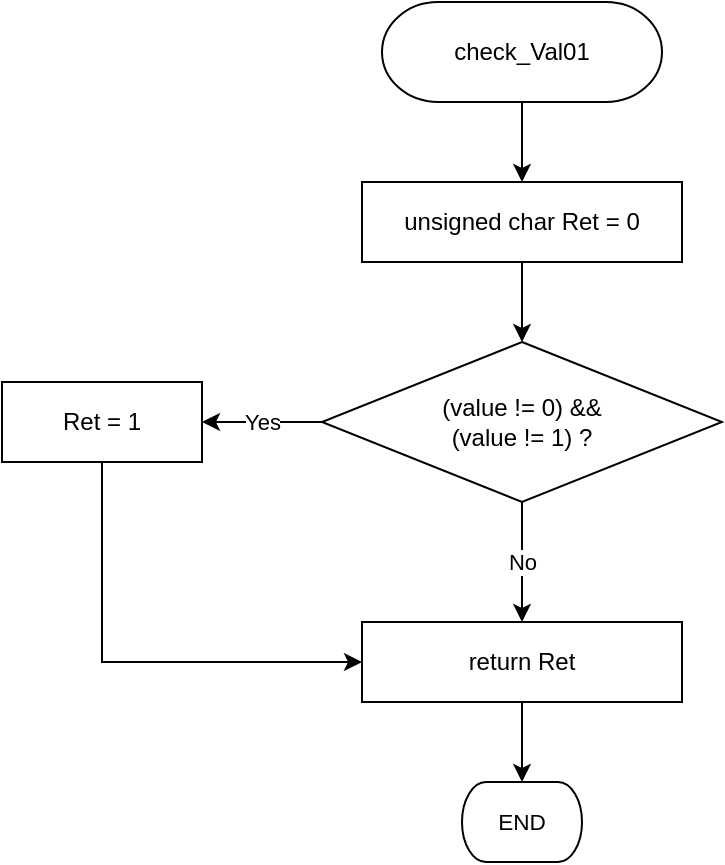 <mxfile version="20.3.0" type="device" pages="14"><diagram name="check_Val01" id="YfROvaW-QEm-RP3PFPsK"><mxGraphModel dx="1209" dy="844" grid="1" gridSize="10" guides="1" tooltips="1" connect="1" arrows="1" fold="1" page="1" pageScale="1" pageWidth="827" pageHeight="1169" math="0" shadow="0"><root><mxCell id="0"/><mxCell id="1" parent="0"/><UserObject label="&lt;div style=&quot;&quot;&gt;&lt;font style=&quot;direction: ltr; line-height: 120%; opacity: 1;&quot;&gt;check_Val01&lt;br&gt;&lt;/font&gt;&lt;/div&gt;" tags="순서도" id="-xmCZMtOHvkOT6oPtFqo-1"><mxCell style="verticalAlign=middle;align=center;overflow=width;vsdxID=2;fillColor=#FFFFFF;gradientColor=none;shape=stencil(tVLLDsIgEPwajiQIMfFe638Qu22JCM2Ctv69kK0Rm9qDibeZndkXC1NV6PUATIoQ0V9gNE3smToyKY3rAU1MiKmaqar1CB36m2uIDzo7M7r6e64wUZ4UOUWKB9GdIH4irzWu8B42vRrPScNFXZzN+5mvl3qJXE8mcPRRR+Pdh2Y1dsBTE95a3c0TkBRGgKEIb6wg1/r+ssCXd/vLCgm8z9caa+n6pb48dwrRV1H1Ew==);strokeColor=#000000;spacingTop=-1;spacingBottom=-1;spacingLeft=-1;spacingRight=-1;points=[[0.5,1,0],[0.5,0,0],[0,0.5,0],[1,0.5,0]];labelBackgroundColor=none;rounded=0;html=1;whiteSpace=wrap;strokeWidth=1;fontStyle=0" parent="1" vertex="1"><mxGeometry x="450" y="170" width="140" height="50" as="geometry"/></mxCell></UserObject><mxCell id="-xmCZMtOHvkOT6oPtFqo-2" value="unsigned char Ret = 0" style="rounded=0;whiteSpace=wrap;html=1;strokeWidth=1;fontStyle=0;fillColor=none;strokeColor=#000000;" parent="1" vertex="1"><mxGeometry x="440" y="260" width="160" height="40" as="geometry"/></mxCell><mxCell id="-xmCZMtOHvkOT6oPtFqo-3" value="(value != 0) &amp;&amp;&#10;(value != 1) ?" style="rhombus;whiteSpace=wrap;html=1;strokeWidth=1;fontStyle=0;fillColor=none;strokeColor=#000000;" parent="1" vertex="1"><mxGeometry x="420" y="340" width="200" height="80" as="geometry"/></mxCell><mxCell id="-xmCZMtOHvkOT6oPtFqo-4" value="Ret = 1" style="rounded=0;whiteSpace=wrap;html=1;strokeWidth=1;fontStyle=0;fillColor=none;strokeColor=#000000;" parent="1" vertex="1"><mxGeometry x="260" y="360" width="100" height="40" as="geometry"/></mxCell><mxCell id="-xmCZMtOHvkOT6oPtFqo-5" value="return Ret" style="rounded=0;whiteSpace=wrap;html=1;strokeWidth=1;fontStyle=0;fillColor=none;strokeColor=#000000;" parent="1" vertex="1"><mxGeometry x="440" y="480" width="160" height="40" as="geometry"/></mxCell><UserObject label="&lt;div style=&quot;font-size: 1px&quot;&gt;&lt;font style=&quot;font-size:11.29px;font-family:Arial;color:#000000;direction:ltr;letter-spacing:0px;line-height:120%;opacity:1&quot;&gt;END&lt;br&gt;&lt;/font&gt;&lt;/div&gt;" tags="순서도" id="-xmCZMtOHvkOT6oPtFqo-6"><mxCell style="verticalAlign=middle;align=center;overflow=width;vsdxID=77;fillColor=#FFFFFF;gradientColor=none;shape=stencil(tVLLDsIgEPwajiQIMfFe638Qu22JCM2Ctv69kK0Rm9qDibeZndkXC1NV6PUATIoQ0V9gNE3smToyKY3rAU1MiKmaqar1CB36m2uIDzo7M7r6e64wUZ4UOUWKB9GdIH4irzWu8B42vRrPScNFXZzN+5mvl3qJXE8mcPRRR+Pdh2Y1dsBTE95a3c0TkBRGgKEIb6wg1/r+ssCXd/vLCgm8z9caa+n6pb48dwrRV1H1Ew==);strokeColor=#000000;spacingTop=-1;spacingBottom=-1;spacingLeft=-1;spacingRight=-1;points=[[0.5,1,0],[0.5,0,0],[0,0.5,0],[1,0.5,0]];labelBackgroundColor=none;rounded=0;html=1;whiteSpace=wrap;strokeWidth=1;fontStyle=0" parent="1" vertex="1"><mxGeometry x="490" y="560" width="60" height="40" as="geometry"/></mxCell></UserObject><mxCell id="-xmCZMtOHvkOT6oPtFqo-7" value="" style="endArrow=classic;html=1;rounded=0;exitX=0.5;exitY=1;exitDx=0;exitDy=0;exitPerimeter=0;entryX=0.5;entryY=0;entryDx=0;entryDy=0;" parent="1" source="-xmCZMtOHvkOT6oPtFqo-1" target="-xmCZMtOHvkOT6oPtFqo-2" edge="1"><mxGeometry width="50" height="50" relative="1" as="geometry"><mxPoint x="520" y="220" as="sourcePoint"/><mxPoint x="520" y="260" as="targetPoint"/></mxGeometry></mxCell><mxCell id="-xmCZMtOHvkOT6oPtFqo-8" value="" style="endArrow=classic;html=1;rounded=0;exitX=0.5;exitY=1;exitDx=0;exitDy=0;entryX=0.5;entryY=0;entryDx=0;entryDy=0;" parent="1" source="-xmCZMtOHvkOT6oPtFqo-2" target="-xmCZMtOHvkOT6oPtFqo-3" edge="1"><mxGeometry width="50" height="50" relative="1" as="geometry"><mxPoint x="520" y="300" as="sourcePoint"/><mxPoint x="520" y="340" as="targetPoint"/></mxGeometry></mxCell><mxCell id="-xmCZMtOHvkOT6oPtFqo-9" value="Yes" style="endArrow=classic;html=1;rounded=0;exitX=0;exitY=0.5;exitDx=0;exitDy=0;entryX=1;entryY=0.5;entryDx=0;entryDy=0;" parent="1" source="-xmCZMtOHvkOT6oPtFqo-3" target="-xmCZMtOHvkOT6oPtFqo-4" edge="1"><mxGeometry width="50" height="50" relative="1" as="geometry"><mxPoint x="420" y="380" as="sourcePoint"/><mxPoint x="360" y="380" as="targetPoint"/></mxGeometry></mxCell><mxCell id="-xmCZMtOHvkOT6oPtFqo-10" value="No" style="endArrow=classic;html=1;rounded=0;exitX=0.5;exitY=1;exitDx=0;exitDy=0;entryX=0.5;entryY=0;entryDx=0;entryDy=0;" parent="1" source="-xmCZMtOHvkOT6oPtFqo-3" target="-xmCZMtOHvkOT6oPtFqo-5" edge="1"><mxGeometry width="50" height="50" relative="1" as="geometry"><mxPoint x="520" y="420" as="sourcePoint"/><mxPoint x="520" y="480" as="targetPoint"/></mxGeometry></mxCell><mxCell id="-xmCZMtOHvkOT6oPtFqo-11" value="" style="endArrow=classic;html=1;rounded=0;exitX=0.5;exitY=1;exitDx=0;exitDy=0;entryX=0;entryY=0.5;entryDx=0;entryDy=0;" parent="1" source="-xmCZMtOHvkOT6oPtFqo-4" target="-xmCZMtOHvkOT6oPtFqo-5" edge="1"><mxGeometry width="50" height="50" relative="1" as="geometry"><mxPoint x="310" y="400" as="sourcePoint"/><mxPoint x="440" y="500" as="targetPoint"/><Array as="points"><mxPoint x="310" y="500"/></Array></mxGeometry></mxCell><mxCell id="-xmCZMtOHvkOT6oPtFqo-12" value="" style="endArrow=classic;html=1;rounded=0;exitX=0.5;exitY=1;exitDx=0;exitDy=0;entryX=0.5;entryY=0;entryDx=0;entryDy=0;entryPerimeter=0;" parent="1" source="-xmCZMtOHvkOT6oPtFqo-5" target="-xmCZMtOHvkOT6oPtFqo-6" edge="1"><mxGeometry width="50" height="50" relative="1" as="geometry"><mxPoint x="520" y="520" as="sourcePoint"/><mxPoint x="520" y="560" as="targetPoint"/></mxGeometry></mxCell></root></mxGraphModel></diagram><diagram id="VHyX3q8nahk4fuSv8y9l" name="vsendinfo14h"><mxGraphModel dx="1209" dy="844" grid="1" gridSize="10" guides="1" tooltips="1" connect="1" arrows="1" fold="1" page="1" pageScale="1" pageWidth="827" pageHeight="1169" math="0" shadow="0"><root><mxCell id="0"/><mxCell id="1" parent="0"/><mxCell id="eLFzCBp7i_Ec32Uplz93-2" value="check_Val01() 입력값 검증" style="rhombus;whiteSpace=wrap;html=1;" parent="1" vertex="1"><mxGeometry x="430" y="290" width="220" height="80" as="geometry"/></mxCell><mxCell id="eLFzCBp7i_Ec32Uplz93-3" value="DBG_PRINTF_ERROR 출력 후 return" style="rectangle;whiteSpace=wrap;html=1;" parent="1" vertex="1"><mxGeometry x="260" y="430" width="180" height="60" as="geometry"/></mxCell><mxCell id="eLFzCBp7i_Ec32Uplz93-4" value="Data[16] 초기화, Data_len=0" style="rectangle;whiteSpace=wrap;html=1;" parent="1" vertex="1"><mxGeometry x="580" y="420" width="200" height="60" as="geometry"/></mxCell><mxCell id="eLFzCBp7i_Ec32Uplz93-5" value="Data[0], Data[1]에 Eh1/Eh2/Eh3/T_SW/TPR/EMS 조합" style="rectangle;whiteSpace=wrap;html=1;" parent="1" vertex="1"><mxGeometry x="550" y="525" width="260" height="60" as="geometry"/></mxCell><mxCell id="eLFzCBp7i_Ec32Uplz93-6" value="RTC_get_time(rtc_view)" style="rectangle;whiteSpace=wrap;html=1;" parent="1" vertex="1"><mxGeometry x="580" y="620" width="200" height="60" as="geometry"/></mxCell><mxCell id="eLFzCBp7i_Ec32Uplz93-7" value="년도(2000+YY), MM, DD, hh, mm, ss &lt;br&gt;→ Data 추가" style="rectangle;whiteSpace=wrap;html=1;" parent="1" vertex="1"><mxGeometry x="550" y="710" width="260" height="60" as="geometry"/></mxCell><mxCell id="eLFzCBp7i_Ec32Uplz93-8" value="bEnqueueEthTxFrame(0x14, Data, ...)" style="rectangle;whiteSpace=wrap;html=1;" parent="1" vertex="1"><mxGeometry x="910" y="1040" width="230" height="50" as="geometry"/></mxCell><mxCell id="eLFzCBp7i_Ec32Uplz93-10" style="exitX=0.5;exitY=1;exitDx=0;exitDy=0;exitPerimeter=0;" parent="1" source="oqBpI5PX8mVNJoknXF7n-1" target="eLFzCBp7i_Ec32Uplz93-2" edge="1"><mxGeometry relative="1" as="geometry"><mxPoint x="540" y="270" as="sourcePoint"/></mxGeometry></mxCell><mxCell id="eLFzCBp7i_Ec32Uplz93-11" style="exitX=0;exitY=0.5;exitDx=0;exitDy=0;" parent="1" source="eLFzCBp7i_Ec32Uplz93-2" target="eLFzCBp7i_Ec32Uplz93-3" edge="1"><mxGeometry relative="1" as="geometry"><mxPoint x="90" y="190" as="targetPoint"/><mxPoint x="420" y="330" as="sourcePoint"/></mxGeometry></mxCell><mxCell id="eLFzCBp7i_Ec32Uplz93-12" style="exitX=1;exitY=0.5;exitDx=0;exitDy=0;" parent="1" source="eLFzCBp7i_Ec32Uplz93-2" target="eLFzCBp7i_Ec32Uplz93-4" edge="1"><mxGeometry relative="1" as="geometry"/></mxCell><mxCell id="eLFzCBp7i_Ec32Uplz93-13" parent="1" source="eLFzCBp7i_Ec32Uplz93-4" target="eLFzCBp7i_Ec32Uplz93-5" edge="1"><mxGeometry relative="1" as="geometry"/></mxCell><mxCell id="eLFzCBp7i_Ec32Uplz93-14" parent="1" source="eLFzCBp7i_Ec32Uplz93-5" target="eLFzCBp7i_Ec32Uplz93-6" edge="1"><mxGeometry relative="1" as="geometry"/></mxCell><mxCell id="eLFzCBp7i_Ec32Uplz93-15" parent="1" source="eLFzCBp7i_Ec32Uplz93-6" target="eLFzCBp7i_Ec32Uplz93-7" edge="1"><mxGeometry relative="1" as="geometry"/></mxCell><mxCell id="eLFzCBp7i_Ec32Uplz93-16" style="entryX=0.5;entryY=0;entryDx=0;entryDy=0;" parent="1" source="eLFzCBp7i_Ec32Uplz93-7" target="X7RE5MQuHY7Z4r78tGx3-1" edge="1"><mxGeometry relative="1" as="geometry"><mxPoint x="680" y="810" as="targetPoint"/></mxGeometry></mxCell><UserObject label="&lt;div style=&quot;&quot;&gt;&lt;font style=&quot;direction: ltr; line-height: 120%; opacity: 1;&quot;&gt;vSendInfo_14h&lt;br&gt;&lt;/font&gt;&lt;/div&gt;" tags="순서도" id="oqBpI5PX8mVNJoknXF7n-1"><mxCell style="verticalAlign=middle;align=center;overflow=width;vsdxID=2;fillColor=#FFFFFF;gradientColor=none;shape=stencil(tVLLDsIgEPwajiQIMfFe638Qu22JCM2Ctv69kK0Rm9qDibeZndkXC1NV6PUATIoQ0V9gNE3smToyKY3rAU1MiKmaqar1CB36m2uIDzo7M7r6e64wUZ4UOUWKB9GdIH4irzWu8B42vRrPScNFXZzN+5mvl3qJXE8mcPRRR+Pdh2Y1dsBTE95a3c0TkBRGgKEIb6wg1/r+ssCXd/vLCgm8z9caa+n6pb48dwrRV1H1Ew==);strokeColor=#000000;spacingTop=-1;spacingBottom=-1;spacingLeft=-1;spacingRight=-1;points=[[0.5,1,0],[0.5,0,0],[0,0.5,0],[1,0.5,0]];labelBackgroundColor=none;rounded=0;html=1;whiteSpace=wrap;strokeWidth=1;fontStyle=0" parent="1" vertex="1"><mxGeometry x="470" y="200" width="140" height="50" as="geometry"/></mxCell></UserObject><UserObject label="&lt;div style=&quot;font-size: 1px&quot;&gt;&lt;font style=&quot;font-size:11.29px;font-family:Arial;color:#000000;direction:ltr;letter-spacing:0px;line-height:120%;opacity:1&quot;&gt;END&lt;br&gt;&lt;/font&gt;&lt;/div&gt;" tags="순서도" id="ZL92hxyHeW5GBdqlpkJB-1"><mxCell style="verticalAlign=middle;align=center;overflow=width;vsdxID=77;fillColor=#FFFFFF;gradientColor=none;shape=stencil(tVLLDsIgEPwajiQIMfFe638Qu22JCM2Ctv69kK0Rm9qDibeZndkXC1NV6PUATIoQ0V9gNE3smToyKY3rAU1MiKmaqar1CB36m2uIDzo7M7r6e64wUZ4UOUWKB9GdIH4irzWu8B42vRrPScNFXZzN+5mvl3qJXE8mcPRRR+Pdh2Y1dsBTE95a3c0TkBRGgKEIb6wg1/r+ssCXd/vLCgm8z9caa+n6pb48dwrRV1H1Ew==);strokeColor=#000000;spacingTop=-1;spacingBottom=-1;spacingLeft=-1;spacingRight=-1;points=[[0.5,1,0],[0.5,0,0],[0,0.5,0],[1,0.5,0]];labelBackgroundColor=none;rounded=0;html=1;whiteSpace=wrap;strokeWidth=1;fontStyle=0" parent="1" vertex="1"><mxGeometry x="500" y="1190" width="80" height="60" as="geometry"/></mxCell></UserObject><mxCell id="ZL92hxyHeW5GBdqlpkJB-2" value="" style="endArrow=classic;html=1;rounded=0;exitX=0.5;exitY=1;exitDx=0;exitDy=0;entryX=0;entryY=0.5;entryDx=0;entryDy=0;entryPerimeter=0;" parent="1" source="eLFzCBp7i_Ec32Uplz93-3" target="ZL92hxyHeW5GBdqlpkJB-1" edge="1"><mxGeometry width="50" height="50" relative="1" as="geometry"><mxPoint x="390" y="620" as="sourcePoint"/><mxPoint x="440" y="570" as="targetPoint"/><Array as="points"><mxPoint x="350" y="1080"/></Array></mxGeometry></mxCell><mxCell id="X7RE5MQuHY7Z4r78tGx3-1" value="(bf_id == bs_id) || (bf_id == fs_id) ?" style="rhombus;whiteSpace=wrap;html=1;" vertex="1" parent="1"><mxGeometry x="570" y="810" width="220" height="105" as="geometry"/></mxCell><mxCell id="X7RE5MQuHY7Z4r78tGx3-2" value="" style="endArrow=classic;html=1;rounded=0;entryX=0.5;entryY=0;entryDx=0;entryDy=0;exitX=1;exitY=0.5;exitDx=0;exitDy=0;" edge="1" parent="1" source="X7RE5MQuHY7Z4r78tGx3-1" target="eLFzCBp7i_Ec32Uplz93-8"><mxGeometry width="50" height="50" relative="1" as="geometry"><mxPoint x="390" y="1120" as="sourcePoint"/><mxPoint x="440" y="1070" as="targetPoint"/></mxGeometry></mxCell><mxCell id="X7RE5MQuHY7Z4r78tGx3-3" value="No" style="edgeLabel;html=1;align=center;verticalAlign=middle;resizable=0;points=[];" vertex="1" connectable="0" parent="X7RE5MQuHY7Z4r78tGx3-2"><mxGeometry x="-0.099" y="-1" relative="1" as="geometry"><mxPoint as="offset"/></mxGeometry></mxCell><mxCell id="X7RE5MQuHY7Z4r78tGx3-4" value="" style="endArrow=classic;html=1;rounded=0;entryX=1;entryY=0.5;entryDx=0;entryDy=0;entryPerimeter=0;exitX=0.5;exitY=1;exitDx=0;exitDy=0;" edge="1" parent="1" source="eLFzCBp7i_Ec32Uplz93-8" target="ZL92hxyHeW5GBdqlpkJB-1"><mxGeometry width="50" height="50" relative="1" as="geometry"><mxPoint x="1030" y="1070" as="sourcePoint"/><mxPoint x="610" y="1070" as="targetPoint"/><Array as="points"><mxPoint x="1025" y="1220"/></Array></mxGeometry></mxCell><mxCell id="X7RE5MQuHY7Z4r78tGx3-5" value="ucSend14h_Count++;" style="rectangle;whiteSpace=wrap;html=1;" vertex="1" parent="1"><mxGeometry x="595" y="950" width="170" height="40" as="geometry"/></mxCell><mxCell id="X7RE5MQuHY7Z4r78tGx3-6" value="(ucSend14h_Count &amp;gt;= 9U) ?" style="rhombus;whiteSpace=wrap;html=1;" vertex="1" parent="1"><mxGeometry x="580" y="1030" width="200" height="70" as="geometry"/></mxCell><mxCell id="X7RE5MQuHY7Z4r78tGx3-7" value="Yes" style="endArrow=classic;html=1;rounded=0;entryX=0.5;entryY=0;entryDx=0;entryDy=0;exitX=0.5;exitY=1;exitDx=0;exitDy=0;" edge="1" parent="1" source="X7RE5MQuHY7Z4r78tGx3-1" target="X7RE5MQuHY7Z4r78tGx3-5"><mxGeometry width="50" height="50" relative="1" as="geometry"><mxPoint x="680" y="920" as="sourcePoint"/><mxPoint x="610" y="910" as="targetPoint"/></mxGeometry></mxCell><mxCell id="X7RE5MQuHY7Z4r78tGx3-8" value="" style="endArrow=classic;html=1;rounded=0;entryX=0.5;entryY=0;entryDx=0;entryDy=0;entryPerimeter=0;exitX=0.5;exitY=1;exitDx=0;exitDy=0;" edge="1" parent="1" source="X7RE5MQuHY7Z4r78tGx3-6" target="ZL92hxyHeW5GBdqlpkJB-1"><mxGeometry width="50" height="50" relative="1" as="geometry"><mxPoint x="560" y="960" as="sourcePoint"/><mxPoint x="610" y="910" as="targetPoint"/></mxGeometry></mxCell><mxCell id="X7RE5MQuHY7Z4r78tGx3-9" value="No" style="edgeLabel;html=1;align=center;verticalAlign=middle;resizable=0;points=[];" vertex="1" connectable="0" parent="X7RE5MQuHY7Z4r78tGx3-8"><mxGeometry x="-0.377" relative="1" as="geometry"><mxPoint as="offset"/></mxGeometry></mxCell><mxCell id="X7RE5MQuHY7Z4r78tGx3-10" value="" style="endArrow=classic;html=1;rounded=0;entryX=0.5;entryY=0;entryDx=0;entryDy=0;exitX=0.5;exitY=1;exitDx=0;exitDy=0;" edge="1" parent="1" source="X7RE5MQuHY7Z4r78tGx3-5" target="X7RE5MQuHY7Z4r78tGx3-6"><mxGeometry width="50" height="50" relative="1" as="geometry"><mxPoint x="560" y="960" as="sourcePoint"/><mxPoint x="610" y="910" as="targetPoint"/></mxGeometry></mxCell><mxCell id="X7RE5MQuHY7Z4r78tGx3-11" value="" style="endArrow=classic;html=1;rounded=0;entryX=0;entryY=0.5;entryDx=0;entryDy=0;exitX=1;exitY=0.5;exitDx=0;exitDy=0;" edge="1" parent="1" source="X7RE5MQuHY7Z4r78tGx3-6" target="eLFzCBp7i_Ec32Uplz93-8"><mxGeometry width="50" height="50" relative="1" as="geometry"><mxPoint x="560" y="960" as="sourcePoint"/><mxPoint x="610" y="910" as="targetPoint"/></mxGeometry></mxCell><mxCell id="X7RE5MQuHY7Z4r78tGx3-12" value="Yes" style="edgeLabel;html=1;align=center;verticalAlign=middle;resizable=0;points=[];" vertex="1" connectable="0" parent="X7RE5MQuHY7Z4r78tGx3-11"><mxGeometry x="-0.241" y="3" relative="1" as="geometry"><mxPoint as="offset"/></mxGeometry></mxCell></root></mxGraphModel></diagram><diagram id="5pNHL7N7sZ5Sd5N4tX3P" name="vSendInfo_12h"><mxGraphModel dx="1209" dy="844" grid="1" gridSize="10" guides="1" tooltips="1" connect="1" arrows="1" fold="1" page="1" pageScale="1" pageWidth="827" pageHeight="1169" math="0" shadow="0"><root><mxCell id="0"/><mxCell id="1" parent="0"/><mxCell id="sUjVWlWpAmGiwzA9UR7q-1" value="check_Val01(TPR, FLR, CPT, eCPT)" style="rhombus;whiteSpace=wrap;html=1;" parent="1" vertex="1"><mxGeometry x="490" y="480" width="220" height="105" as="geometry"/></mxCell><mxCell id="sUjVWlWpAmGiwzA9UR7q-2" value="DBG_PRINTF_ERROR 출력 후 return" style="rectangle;whiteSpace=wrap;html=1;" parent="1" vertex="1"><mxGeometry x="290" y="640" width="200" height="60" as="geometry"/></mxCell><mxCell id="sUjVWlWpAmGiwzA9UR7q-3" value="Data[2] 초기화, Data_len=0" style="rectangle;whiteSpace=wrap;html=1;" parent="1" vertex="1"><mxGeometry x="660" y="640" width="200" height="40" as="geometry"/></mxCell><mxCell id="sUjVWlWpAmGiwzA9UR7q-4" value="Data[0] = (TPR, FLR, CPT, eCPT 배치)" style="rectangle;whiteSpace=wrap;html=1;" parent="1" vertex="1"><mxGeometry x="650" y="710" width="220" height="40" as="geometry"/></mxCell><mxCell id="sUjVWlWpAmGiwzA9UR7q-5" value="Data[1] = !ucGet_FLRInfo(), 나머지 비트 0" style="rectangle;whiteSpace=wrap;html=1;" parent="1" vertex="1"><mxGeometry x="640" y="780" width="240" height="40" as="geometry"/></mxCell><mxCell id="sUjVWlWpAmGiwzA9UR7q-6" value="bEnqueueEthTxFrame(0x12, Data, …, GetBSID(), usGetMyID())&lt;br&gt;bEnqueueEthTxFrame(0x12, Data, …, GetFSID(), usGetMyID())" style="rectangle;whiteSpace=wrap;html=1;" parent="1" vertex="1"><mxGeometry x="575" y="1060" width="370" height="60" as="geometry"/></mxCell><mxCell id="sUjVWlWpAmGiwzA9UR7q-7" value="bEnqueueEthTxFrame(0x12, Data, …, GetBSID(), usGetMyID())" style="rectangle;whiteSpace=wrap;html=1;" parent="1" vertex="1"><mxGeometry x="958.75" y="1180" width="372.5" height="40" as="geometry"/></mxCell><UserObject label="&lt;div style=&quot;&quot;&gt;&lt;font style=&quot;direction: ltr; line-height: 120%; opacity: 1;&quot;&gt;vSendInfo_12h&lt;br&gt;&lt;/font&gt;&lt;/div&gt;" tags="순서도" id="XtqjbOC2MjquqTbfOboa-1"><mxCell style="verticalAlign=middle;align=center;overflow=width;vsdxID=2;fillColor=#FFFFFF;gradientColor=none;shape=stencil(tVLLDsIgEPwajiQIMfFe638Qu22JCM2Ctv69kK0Rm9qDibeZndkXC1NV6PUATIoQ0V9gNE3smToyKY3rAU1MiKmaqar1CB36m2uIDzo7M7r6e64wUZ4UOUWKB9GdIH4irzWu8B42vRrPScNFXZzN+5mvl3qJXE8mcPRRR+Pdh2Y1dsBTE95a3c0TkBRGgKEIb6wg1/r+ssCXd/vLCgm8z9caa+n6pb48dwrRV1H1Ew==);strokeColor=#000000;spacingTop=-1;spacingBottom=-1;spacingLeft=-1;spacingRight=-1;points=[[0.5,1,0],[0.5,0,0],[0,0.5,0],[1,0.5,0]];labelBackgroundColor=none;rounded=0;html=1;whiteSpace=wrap;strokeWidth=1;fontStyle=0" parent="1" vertex="1"><mxGeometry x="530" y="390" width="140" height="50" as="geometry"/></mxCell></UserObject><mxCell id="XtqjbOC2MjquqTbfOboa-2" value="" style="endArrow=classic;html=1;rounded=0;exitX=0.5;exitY=1;exitDx=0;exitDy=0;exitPerimeter=0;entryX=0.5;entryY=0;entryDx=0;entryDy=0;" parent="1" source="XtqjbOC2MjquqTbfOboa-1" target="sUjVWlWpAmGiwzA9UR7q-1" edge="1"><mxGeometry width="50" height="50" relative="1" as="geometry"><mxPoint x="550" y="530" as="sourcePoint"/><mxPoint x="600" y="480" as="targetPoint"/></mxGeometry></mxCell><UserObject label="&lt;div style=&quot;font-size: 1px&quot;&gt;&lt;font style=&quot;font-size:11.29px;font-family:Arial;color:#000000;direction:ltr;letter-spacing:0px;line-height:120%;opacity:1&quot;&gt;END&lt;br&gt;&lt;/font&gt;&lt;/div&gt;" tags="순서도" id="mzCHKjakSlzvAdcqQGbL-1"><mxCell style="verticalAlign=middle;align=center;overflow=width;vsdxID=77;fillColor=#FFFFFF;gradientColor=none;shape=stencil(tVLLDsIgEPwajiQIMfFe638Qu22JCM2Ctv69kK0Rm9qDibeZndkXC1NV6PUATIoQ0V9gNE3smToyKY3rAU1MiKmaqar1CB36m2uIDzo7M7r6e64wUZ4UOUWKB9GdIH4irzWu8B42vRrPScNFXZzN+5mvl3qJXE8mcPRRR+Pdh2Y1dsBTE95a3c0TkBRGgKEIb6wg1/r+ssCXd/vLCgm8z9caa+n6pb48dwrRV1H1Ew==);strokeColor=#000000;spacingTop=-1;spacingBottom=-1;spacingLeft=-1;spacingRight=-1;points=[[0.5,1,0],[0.5,0,0],[0,0.5,0],[1,0.5,0]];labelBackgroundColor=none;rounded=0;html=1;whiteSpace=wrap;strokeWidth=1;fontStyle=0" parent="1" vertex="1"><mxGeometry x="720" y="1280" width="80" height="60" as="geometry"/></mxCell></UserObject><mxCell id="mzCHKjakSlzvAdcqQGbL-2" value="" style="endArrow=classic;html=1;rounded=0;exitX=0;exitY=0.5;exitDx=0;exitDy=0;entryX=0.5;entryY=0;entryDx=0;entryDy=0;" parent="1" source="sUjVWlWpAmGiwzA9UR7q-1" target="sUjVWlWpAmGiwzA9UR7q-2" edge="1"><mxGeometry width="50" height="50" relative="1" as="geometry"><mxPoint x="390" y="960" as="sourcePoint"/><mxPoint x="440" y="910" as="targetPoint"/></mxGeometry></mxCell><mxCell id="mzCHKjakSlzvAdcqQGbL-3" value="" style="endArrow=classic;html=1;rounded=0;exitX=1;exitY=0.5;exitDx=0;exitDy=0;entryX=0.5;entryY=0;entryDx=0;entryDy=0;" parent="1" source="sUjVWlWpAmGiwzA9UR7q-1" target="sUjVWlWpAmGiwzA9UR7q-3" edge="1"><mxGeometry width="50" height="50" relative="1" as="geometry"><mxPoint x="390" y="960" as="sourcePoint"/><mxPoint x="440" y="910" as="targetPoint"/></mxGeometry></mxCell><mxCell id="mzCHKjakSlzvAdcqQGbL-4" value="" style="endArrow=classic;html=1;rounded=0;exitX=0.5;exitY=1;exitDx=0;exitDy=0;" parent="1" source="sUjVWlWpAmGiwzA9UR7q-3" target="sUjVWlWpAmGiwzA9UR7q-4" edge="1"><mxGeometry width="50" height="50" relative="1" as="geometry"><mxPoint x="390" y="960" as="sourcePoint"/><mxPoint x="440" y="910" as="targetPoint"/></mxGeometry></mxCell><mxCell id="mzCHKjakSlzvAdcqQGbL-5" value="" style="endArrow=classic;html=1;rounded=0;exitX=0.5;exitY=1;exitDx=0;exitDy=0;entryX=0.5;entryY=0;entryDx=0;entryDy=0;" parent="1" source="sUjVWlWpAmGiwzA9UR7q-4" target="sUjVWlWpAmGiwzA9UR7q-5" edge="1"><mxGeometry width="50" height="50" relative="1" as="geometry"><mxPoint x="390" y="960" as="sourcePoint"/><mxPoint x="440" y="910" as="targetPoint"/></mxGeometry></mxCell><mxCell id="mzCHKjakSlzvAdcqQGbL-9" value="" style="endArrow=classic;html=1;rounded=0;exitX=0.5;exitY=1;exitDx=0;exitDy=0;entryX=0;entryY=0.5;entryDx=0;entryDy=0;entryPerimeter=0;" parent="1" source="sUjVWlWpAmGiwzA9UR7q-2" target="mzCHKjakSlzvAdcqQGbL-1" edge="1"><mxGeometry width="50" height="50" relative="1" as="geometry"><mxPoint x="390" y="960" as="sourcePoint"/><mxPoint x="440" y="910" as="targetPoint"/><Array as="points"><mxPoint x="390" y="1310"/></Array></mxGeometry></mxCell><mxCell id="Bv4hbosLWWrk5AY7uuk2-1" value="track = ucGet_RailTrackSet()" style="rectangle;whiteSpace=wrap;html=1;" vertex="1" parent="1"><mxGeometry x="655" y="850" width="210" height="40" as="geometry"/></mxCell><mxCell id="Bv4hbosLWWrk5AY7uuk2-2" value="" style="endArrow=classic;html=1;rounded=0;entryX=0.5;entryY=0;entryDx=0;entryDy=0;exitX=0.5;exitY=1;exitDx=0;exitDy=0;" edge="1" parent="1" source="sUjVWlWpAmGiwzA9UR7q-5" target="Bv4hbosLWWrk5AY7uuk2-1"><mxGeometry width="50" height="50" relative="1" as="geometry"><mxPoint x="590" y="950" as="sourcePoint"/><mxPoint x="640" y="900" as="targetPoint"/></mxGeometry></mxCell><mxCell id="Bv4hbosLWWrk5AY7uuk2-3" value="( track == 1 ) || ( track == 2 ) ?" style="rhombus;whiteSpace=wrap;html=1;" vertex="1" parent="1"><mxGeometry x="665" y="930" width="190" height="80" as="geometry"/></mxCell><mxCell id="Bv4hbosLWWrk5AY7uuk2-4" value="" style="endArrow=classic;html=1;rounded=0;entryX=0.5;entryY=0;entryDx=0;entryDy=0;exitX=0.5;exitY=1;exitDx=0;exitDy=0;" edge="1" parent="1" source="Bv4hbosLWWrk5AY7uuk2-1" target="Bv4hbosLWWrk5AY7uuk2-3"><mxGeometry width="50" height="50" relative="1" as="geometry"><mxPoint x="590" y="950" as="sourcePoint"/><mxPoint x="640" y="900" as="targetPoint"/></mxGeometry></mxCell><mxCell id="Bv4hbosLWWrk5AY7uuk2-5" value="Yes" style="endArrow=classic;html=1;rounded=0;entryX=0.5;entryY=0;entryDx=0;entryDy=0;exitX=0.5;exitY=1;exitDx=0;exitDy=0;" edge="1" parent="1" source="Bv4hbosLWWrk5AY7uuk2-3" target="sUjVWlWpAmGiwzA9UR7q-6"><mxGeometry width="50" height="50" relative="1" as="geometry"><mxPoint x="590" y="950" as="sourcePoint"/><mxPoint x="640" y="900" as="targetPoint"/></mxGeometry></mxCell><mxCell id="Bv4hbosLWWrk5AY7uuk2-6" value="( track == 3 ) ?" style="rhombus;whiteSpace=wrap;html=1;" vertex="1" parent="1"><mxGeometry x="1080" y="930" width="130" height="80" as="geometry"/></mxCell><mxCell id="Bv4hbosLWWrk5AY7uuk2-7" value="" style="endArrow=classic;html=1;rounded=0;entryX=0;entryY=0.5;entryDx=0;entryDy=0;exitX=1;exitY=0.5;exitDx=0;exitDy=0;" edge="1" parent="1" source="Bv4hbosLWWrk5AY7uuk2-3" target="Bv4hbosLWWrk5AY7uuk2-6"><mxGeometry width="50" height="50" relative="1" as="geometry"><mxPoint x="590" y="950" as="sourcePoint"/><mxPoint x="640" y="900" as="targetPoint"/></mxGeometry></mxCell><mxCell id="Bv4hbosLWWrk5AY7uuk2-8" value="No" style="edgeLabel;html=1;align=center;verticalAlign=middle;resizable=0;points=[];" vertex="1" connectable="0" parent="Bv4hbosLWWrk5AY7uuk2-7"><mxGeometry x="-0.23" y="4" relative="1" as="geometry"><mxPoint as="offset"/></mxGeometry></mxCell><mxCell id="Bv4hbosLWWrk5AY7uuk2-9" value="Yes" style="endArrow=classic;html=1;rounded=0;exitX=0.5;exitY=1;exitDx=0;exitDy=0;entryX=0.5;entryY=0;entryDx=0;entryDy=0;" edge="1" parent="1" source="Bv4hbosLWWrk5AY7uuk2-6" target="Bv4hbosLWWrk5AY7uuk2-10"><mxGeometry width="50" height="50" relative="1" as="geometry"><mxPoint x="850" y="950" as="sourcePoint"/><mxPoint x="1145" y="1040" as="targetPoint"/></mxGeometry></mxCell><mxCell id="Bv4hbosLWWrk5AY7uuk2-10" value="dir == TRACK_UP ?" style="rhombus;whiteSpace=wrap;html=1;" vertex="1" parent="1"><mxGeometry x="1080" y="1050" width="130" height="80" as="geometry"/></mxCell><mxCell id="Bv4hbosLWWrk5AY7uuk2-11" value="Yes" style="endArrow=classic;html=1;rounded=0;entryX=0.5;entryY=0;entryDx=0;entryDy=0;exitX=0.5;exitY=1;exitDx=0;exitDy=0;" edge="1" parent="1" source="Bv4hbosLWWrk5AY7uuk2-10" target="sUjVWlWpAmGiwzA9UR7q-7"><mxGeometry width="50" height="50" relative="1" as="geometry"><mxPoint x="850" y="950" as="sourcePoint"/><mxPoint x="900" y="900" as="targetPoint"/></mxGeometry></mxCell><mxCell id="Bv4hbosLWWrk5AY7uuk2-12" value="bEnqueueEthTxFrame(0x12, Data, …, GetFSID(), usGetMyID())" style="rectangle;whiteSpace=wrap;html=1;" vertex="1" parent="1"><mxGeometry x="1340" y="1070" width="372.5" height="40" as="geometry"/></mxCell><mxCell id="Bv4hbosLWWrk5AY7uuk2-13" value="" style="endArrow=classic;html=1;rounded=0;entryX=0;entryY=0.5;entryDx=0;entryDy=0;exitX=1;exitY=0.5;exitDx=0;exitDy=0;" edge="1" parent="1" source="Bv4hbosLWWrk5AY7uuk2-10" target="Bv4hbosLWWrk5AY7uuk2-12"><mxGeometry width="50" height="50" relative="1" as="geometry"><mxPoint x="1000" y="1120" as="sourcePoint"/><mxPoint x="1050" y="1070" as="targetPoint"/></mxGeometry></mxCell><mxCell id="Bv4hbosLWWrk5AY7uuk2-14" value="" style="endArrow=classic;html=1;rounded=0;entryX=0.5;entryY=0;entryDx=0;entryDy=0;entryPerimeter=0;exitX=0.5;exitY=1;exitDx=0;exitDy=0;" edge="1" parent="1" source="sUjVWlWpAmGiwzA9UR7q-6" target="mzCHKjakSlzvAdcqQGbL-1"><mxGeometry width="50" height="50" relative="1" as="geometry"><mxPoint x="800" y="1280" as="sourcePoint"/><mxPoint x="850" y="1230" as="targetPoint"/></mxGeometry></mxCell><mxCell id="Bv4hbosLWWrk5AY7uuk2-15" value="" style="endArrow=classic;html=1;rounded=0;exitX=0;exitY=1;exitDx=0;exitDy=0;entryX=0.754;entryY=-0.05;entryDx=0;entryDy=0;entryPerimeter=0;" edge="1" parent="1" source="Bv4hbosLWWrk5AY7uuk2-6" target="mzCHKjakSlzvAdcqQGbL-1"><mxGeometry width="50" height="50" relative="1" as="geometry"><mxPoint x="800" y="1280" as="sourcePoint"/><mxPoint x="880" y="1300" as="targetPoint"/></mxGeometry></mxCell><mxCell id="Bv4hbosLWWrk5AY7uuk2-16" value="No" style="edgeLabel;html=1;align=center;verticalAlign=middle;resizable=0;points=[];" vertex="1" connectable="0" parent="Bv4hbosLWWrk5AY7uuk2-15"><mxGeometry x="-0.582" y="1" relative="1" as="geometry"><mxPoint as="offset"/></mxGeometry></mxCell><mxCell id="Bv4hbosLWWrk5AY7uuk2-17" value="" style="endArrow=classic;html=1;rounded=0;entryX=1;entryY=0.5;entryDx=0;entryDy=0;entryPerimeter=0;exitX=0.5;exitY=1;exitDx=0;exitDy=0;" edge="1" parent="1" source="sUjVWlWpAmGiwzA9UR7q-7" target="mzCHKjakSlzvAdcqQGbL-1"><mxGeometry width="50" height="50" relative="1" as="geometry"><mxPoint x="1140" y="1280" as="sourcePoint"/><mxPoint x="1190" y="1230" as="targetPoint"/><Array as="points"><mxPoint x="1145" y="1310"/></Array></mxGeometry></mxCell><mxCell id="Bv4hbosLWWrk5AY7uuk2-18" value="" style="endArrow=classic;html=1;rounded=0;exitX=0.5;exitY=1;exitDx=0;exitDy=0;entryX=1;entryY=0.5;entryDx=0;entryDy=0;entryPerimeter=0;" edge="1" parent="1" source="Bv4hbosLWWrk5AY7uuk2-12" target="mzCHKjakSlzvAdcqQGbL-1"><mxGeometry width="50" height="50" relative="1" as="geometry"><mxPoint x="1140" y="1280" as="sourcePoint"/><mxPoint x="1190" y="1230" as="targetPoint"/><Array as="points"><mxPoint x="1526" y="1310"/></Array></mxGeometry></mxCell></root></mxGraphModel></diagram><diagram id="wfm-nBCbqEismhzRveDH" name="vsendinfo16h"><mxGraphModel dx="1209" dy="844" grid="1" gridSize="10" guides="1" tooltips="1" connect="1" arrows="1" fold="1" page="1" pageScale="1" pageWidth="827" pageHeight="1169" math="0" shadow="0"><root><mxCell id="0"/><mxCell id="1" parent="0"/><mxCell id="5RSDt7pxaZMQ86ikAGBm-2" value="check_Val01(TPR) || check_Val01(DIR)" style="rhombus;whiteSpace=wrap;html=1;" parent="1" vertex="1"><mxGeometry x="450" y="240" width="160" height="80" as="geometry"/></mxCell><mxCell id="5RSDt7pxaZMQ86ikAGBm-3" value="DBG_PRINTF_ERROR 출력 후 return" style="rectangle;whiteSpace=wrap;html=1;" parent="1" vertex="1"><mxGeometry x="270" y="360" width="180" height="60" as="geometry"/></mxCell><mxCell id="5RSDt7pxaZMQ86ikAGBm-4" value="Data[2] 초기화, Data_len=0" style="rectangle;whiteSpace=wrap;html=1;" parent="1" vertex="1"><mxGeometry x="560" y="360" width="200" height="40" as="geometry"/></mxCell><mxCell id="5RSDt7pxaZMQ86ikAGBm-5" value="Data[0] = (TPR in D0), 나머지 비트 0" style="rectangle;whiteSpace=wrap;html=1;" parent="1" vertex="1"><mxGeometry x="550" y="430" width="220" height="40" as="geometry"/></mxCell><mxCell id="5RSDt7pxaZMQ86ikAGBm-6" value="Data[1] = (DIR in D0), 나머지 비트 0" style="rectangle;whiteSpace=wrap;html=1;" parent="1" vertex="1"><mxGeometry x="550" y="510" width="220" height="40" as="geometry"/></mxCell><mxCell id="5RSDt7pxaZMQ86ikAGBm-9" style="exitX=0.5;exitY=1;exitDx=0;exitDy=0;exitPerimeter=0;" parent="1" source="xcBh1_BhL3HOuvxRHCUU-1" target="5RSDt7pxaZMQ86ikAGBm-2" edge="1"><mxGeometry relative="1" as="geometry"><mxPoint x="521.966" y="199.985" as="sourcePoint"/></mxGeometry></mxCell><mxCell id="5RSDt7pxaZMQ86ikAGBm-10" style="exitX=0;exitY=0.5;exitDx=0;exitDy=0;" parent="1" source="5RSDt7pxaZMQ86ikAGBm-2" target="5RSDt7pxaZMQ86ikAGBm-3" edge="1"><mxGeometry relative="1" as="geometry"/></mxCell><mxCell id="5RSDt7pxaZMQ86ikAGBm-11" style="exitX=1;exitY=0.5;exitDx=0;exitDy=0;" parent="1" source="5RSDt7pxaZMQ86ikAGBm-2" target="5RSDt7pxaZMQ86ikAGBm-4" edge="1"><mxGeometry relative="1" as="geometry"/></mxCell><mxCell id="5RSDt7pxaZMQ86ikAGBm-12" parent="1" source="5RSDt7pxaZMQ86ikAGBm-4" target="5RSDt7pxaZMQ86ikAGBm-5" edge="1"><mxGeometry relative="1" as="geometry"/></mxCell><mxCell id="5RSDt7pxaZMQ86ikAGBm-13" parent="1" source="5RSDt7pxaZMQ86ikAGBm-5" target="5RSDt7pxaZMQ86ikAGBm-6" edge="1"><mxGeometry relative="1" as="geometry"/></mxCell><UserObject label="&lt;div style=&quot;&quot;&gt;&lt;font style=&quot;direction: ltr; line-height: 120%; opacity: 1;&quot;&gt;vSendInfo_16h&lt;br&gt;&lt;/font&gt;&lt;/div&gt;" tags="순서도" id="xcBh1_BhL3HOuvxRHCUU-1"><mxCell style="verticalAlign=middle;align=center;overflow=width;vsdxID=2;fillColor=#FFFFFF;gradientColor=none;shape=stencil(tVLLDsIgEPwajiQIMfFe638Qu22JCM2Ctv69kK0Rm9qDibeZndkXC1NV6PUATIoQ0V9gNE3smToyKY3rAU1MiKmaqar1CB36m2uIDzo7M7r6e64wUZ4UOUWKB9GdIH4irzWu8B42vRrPScNFXZzN+5mvl3qJXE8mcPRRR+Pdh2Y1dsBTE95a3c0TkBRGgKEIb6wg1/r+ssCXd/vLCgm8z9caa+n6pb48dwrRV1H1Ew==);strokeColor=#000000;spacingTop=-1;spacingBottom=-1;spacingLeft=-1;spacingRight=-1;points=[[0.5,1,0],[0.5,0,0],[0,0.5,0],[1,0.5,0]];labelBackgroundColor=none;rounded=0;html=1;whiteSpace=wrap;strokeWidth=1;fontStyle=0" parent="1" vertex="1"><mxGeometry x="460" y="130" width="140" height="50" as="geometry"/></mxCell></UserObject><UserObject label="&lt;div style=&quot;font-size: 1px&quot;&gt;&lt;font style=&quot;font-size:11.29px;font-family:Arial;color:#000000;direction:ltr;letter-spacing:0px;line-height:120%;opacity:1&quot;&gt;END&lt;br&gt;&lt;/font&gt;&lt;/div&gt;" tags="순서도" id="JPo-PM-dQcfB7KXvY-wq-1"><mxCell style="verticalAlign=middle;align=center;overflow=width;vsdxID=77;fillColor=#FFFFFF;gradientColor=none;shape=stencil(tVLLDsIgEPwajiQIMfFe638Qu22JCM2Ctv69kK0Rm9qDibeZndkXC1NV6PUATIoQ0V9gNE3smToyKY3rAU1MiKmaqar1CB36m2uIDzo7M7r6e64wUZ4UOUWKB9GdIH4irzWu8B42vRrPScNFXZzN+5mvl3qJXE8mcPRRR+Pdh2Y1dsBTE95a3c0TkBRGgKEIb6wg1/r+ssCXd/vLCgm8z9caa+n6pb48dwrRV1H1Ew==);strokeColor=#000000;spacingTop=-1;spacingBottom=-1;spacingLeft=-1;spacingRight=-1;points=[[0.5,1,0],[0.5,0,0],[0,0.5,0],[1,0.5,0]];labelBackgroundColor=none;rounded=0;html=1;whiteSpace=wrap;strokeWidth=1;fontStyle=0" parent="1" vertex="1"><mxGeometry x="620" y="1150" width="80" height="60" as="geometry"/></mxCell></UserObject><mxCell id="JPo-PM-dQcfB7KXvY-wq-2" value="" style="endArrow=classic;html=1;rounded=0;exitX=0.5;exitY=1;exitDx=0;exitDy=0;entryX=0;entryY=0.5;entryDx=0;entryDy=0;entryPerimeter=0;" parent="1" source="5RSDt7pxaZMQ86ikAGBm-3" target="JPo-PM-dQcfB7KXvY-wq-1" edge="1"><mxGeometry width="50" height="50" relative="1" as="geometry"><mxPoint x="390" y="620" as="sourcePoint"/><mxPoint x="440" y="570" as="targetPoint"/><Array as="points"><mxPoint x="360" y="690"/><mxPoint x="360" y="1180"/></Array></mxGeometry></mxCell><mxCell id="JonIaMPIZStQtHWud0eR-2" value="(ff_id == bs_id || ff_id == fs_id) ?" style="rhombus;whiteSpace=wrap;html=1;" vertex="1" parent="1"><mxGeometry x="560" y="680" width="200" height="80" as="geometry"/></mxCell><mxCell id="JonIaMPIZStQtHWud0eR-3" value="ucSend16h_Count++" style="rectangle;whiteSpace=wrap;html=1;" vertex="1" parent="1"><mxGeometry x="575" y="800" width="170" height="40" as="geometry"/></mxCell><mxCell id="JonIaMPIZStQtHWud0eR-4" value="(ucSend16h_Count &amp;gt;= 9U) ?" style="rhombus;whiteSpace=wrap;html=1;" vertex="1" parent="1"><mxGeometry x="565" y="880" width="190" height="60" as="geometry"/></mxCell><mxCell id="8QQ1vwn3bC044ruR9ox8-1" value="&lt;div&gt;&amp;nbsp; &amp;nbsp; uint16_t ff_id = GetFFID();&lt;/div&gt;&lt;div&gt;&amp;nbsp; &amp;nbsp; uint16_t bs_id = GetBSID();&lt;/div&gt;&lt;div&gt;&amp;nbsp; &amp;nbsp; uint16_t fs_id = GetFSID();&lt;/div&gt;" style="rectangle;whiteSpace=wrap;html=1;" vertex="1" parent="1"><mxGeometry x="570" y="590" width="180" height="50" as="geometry"/></mxCell><mxCell id="8QQ1vwn3bC044ruR9ox8-2" value="" style="endArrow=classic;html=1;rounded=0;entryX=0.5;entryY=0;entryDx=0;entryDy=0;exitX=0.5;exitY=1;exitDx=0;exitDy=0;" edge="1" parent="1" source="5RSDt7pxaZMQ86ikAGBm-6" target="8QQ1vwn3bC044ruR9ox8-1"><mxGeometry width="50" height="50" relative="1" as="geometry"><mxPoint x="390" y="780" as="sourcePoint"/><mxPoint x="440" y="730" as="targetPoint"/></mxGeometry></mxCell><mxCell id="8QQ1vwn3bC044ruR9ox8-3" value="" style="endArrow=classic;html=1;rounded=0;entryX=0.5;entryY=0;entryDx=0;entryDy=0;exitX=0.5;exitY=1;exitDx=0;exitDy=0;" edge="1" parent="1" source="8QQ1vwn3bC044ruR9ox8-1" target="JonIaMPIZStQtHWud0eR-2"><mxGeometry width="50" height="50" relative="1" as="geometry"><mxPoint x="390" y="780" as="sourcePoint"/><mxPoint x="440" y="730" as="targetPoint"/></mxGeometry></mxCell><mxCell id="8QQ1vwn3bC044ruR9ox8-4" value="Yes" style="endArrow=classic;html=1;rounded=0;entryX=0.5;entryY=0;entryDx=0;entryDy=0;exitX=0.5;exitY=1;exitDx=0;exitDy=0;" edge="1" parent="1" source="JonIaMPIZStQtHWud0eR-2" target="JonIaMPIZStQtHWud0eR-3"><mxGeometry width="50" height="50" relative="1" as="geometry"><mxPoint x="390" y="780" as="sourcePoint"/><mxPoint x="440" y="730" as="targetPoint"/><Array as="points"><mxPoint x="660" y="780"/></Array></mxGeometry></mxCell><mxCell id="8QQ1vwn3bC044ruR9ox8-5" value="" style="endArrow=classic;html=1;rounded=0;entryX=0.5;entryY=0;entryDx=0;entryDy=0;exitX=0.5;exitY=1;exitDx=0;exitDy=0;" edge="1" parent="1" source="JonIaMPIZStQtHWud0eR-3" target="JonIaMPIZStQtHWud0eR-4"><mxGeometry width="50" height="50" relative="1" as="geometry"><mxPoint x="390" y="780" as="sourcePoint"/><mxPoint x="440" y="730" as="targetPoint"/></mxGeometry></mxCell><mxCell id="8QQ1vwn3bC044ruR9ox8-6" value="&lt;div&gt;&amp;nbsp; &amp;nbsp; &amp;nbsp; &amp;nbsp; &amp;nbsp; &amp;nbsp; ucSend16h_Count = 0;&lt;/div&gt;&lt;div&gt;&amp;nbsp; &amp;nbsp; &amp;nbsp; &amp;nbsp; &amp;nbsp; &amp;nbsp; bEnqueueEthTxFrame(0x16, Data, Data_len, GetFFID(), usGetMyID());&lt;/div&gt;" style="rectangle;whiteSpace=wrap;html=1;" vertex="1" parent="1"><mxGeometry x="500" y="980" width="320" height="60" as="geometry"/></mxCell><mxCell id="8QQ1vwn3bC044ruR9ox8-7" value="Yes" style="endArrow=classic;html=1;rounded=0;entryX=0.5;entryY=0;entryDx=0;entryDy=0;exitX=0.5;exitY=1;exitDx=0;exitDy=0;" edge="1" parent="1" source="JonIaMPIZStQtHWud0eR-4" target="8QQ1vwn3bC044ruR9ox8-6"><mxGeometry width="50" height="50" relative="1" as="geometry"><mxPoint x="390" y="750" as="sourcePoint"/><mxPoint x="440" y="700" as="targetPoint"/></mxGeometry></mxCell><mxCell id="8QQ1vwn3bC044ruR9ox8-8" value="&lt;div&gt;&amp;nbsp; &amp;nbsp; &amp;nbsp; &amp;nbsp;&amp;nbsp;&lt;span style=&quot;background-color: initial;&quot;&gt;bEnqueueEthTxFrame(0x16, Data, Data_len, GetFFID(), usGetMyID());&lt;/span&gt;&lt;/div&gt;" style="rectangle;whiteSpace=wrap;html=1;" vertex="1" parent="1"><mxGeometry x="840" y="700" width="320" height="40" as="geometry"/></mxCell><mxCell id="8QQ1vwn3bC044ruR9ox8-9" value="" style="endArrow=classic;html=1;rounded=0;entryX=0;entryY=0.5;entryDx=0;entryDy=0;" edge="1" parent="1" source="JonIaMPIZStQtHWud0eR-2" target="8QQ1vwn3bC044ruR9ox8-8"><mxGeometry width="50" height="50" relative="1" as="geometry"><mxPoint x="770" y="750" as="sourcePoint"/><mxPoint x="820" y="700" as="targetPoint"/></mxGeometry></mxCell><mxCell id="8QQ1vwn3bC044ruR9ox8-10" value="No" style="edgeLabel;html=1;align=center;verticalAlign=middle;resizable=0;points=[];" vertex="1" connectable="0" parent="8QQ1vwn3bC044ruR9ox8-9"><mxGeometry x="-0.258" y="1" relative="1" as="geometry"><mxPoint as="offset"/></mxGeometry></mxCell><mxCell id="8QQ1vwn3bC044ruR9ox8-11" value="" style="endArrow=classic;html=1;rounded=0;entryX=0.5;entryY=0;entryDx=0;entryDy=0;entryPerimeter=0;exitX=0.5;exitY=1;exitDx=0;exitDy=0;" edge="1" parent="1" source="8QQ1vwn3bC044ruR9ox8-6" target="JPo-PM-dQcfB7KXvY-wq-1"><mxGeometry width="50" height="50" relative="1" as="geometry"><mxPoint x="770" y="1020" as="sourcePoint"/><mxPoint x="820" y="970" as="targetPoint"/></mxGeometry></mxCell><mxCell id="vKApE9ZyGv_OXXIK79xz-1" value="No" style="endArrow=classic;html=1;rounded=0;exitX=1;exitY=0.5;exitDx=0;exitDy=0;entryX=1;entryY=0.5;entryDx=0;entryDy=0;entryPerimeter=0;" edge="1" parent="1" source="JonIaMPIZStQtHWud0eR-4" target="JPo-PM-dQcfB7KXvY-wq-1"><mxGeometry width="50" height="50" relative="1" as="geometry"><mxPoint x="770" y="850" as="sourcePoint"/><mxPoint x="820" y="800" as="targetPoint"/><Array as="points"><mxPoint x="850" y="910"/><mxPoint x="920" y="910"/><mxPoint x="920" y="1180"/></Array></mxGeometry></mxCell></root></mxGraphModel></diagram><diagram id="FYhFbX8TdHi532nGyAAH" name="vSendInfo_1way_18h"><mxGraphModel dx="1209" dy="844" grid="1" gridSize="10" guides="1" tooltips="1" connect="1" arrows="1" fold="1" page="1" pageScale="1" pageWidth="827" pageHeight="1169" math="0" shadow="0"><root><mxCell id="0"/><mxCell id="1" parent="0"/><mxCell id="p1U3TLQQ3yNouNfkV4M6-2" value="check_Val01(Eh1..UPDIR)? Invalid?" style="rhombus;whiteSpace=wrap;html=1;fillColor=none;strokeColor=#000000;" parent="1" vertex="1"><mxGeometry x="290" y="230" width="220" height="90" as="geometry"/></mxCell><mxCell id="p1U3TLQQ3yNouNfkV4M6-3" value="DBG_PRINTF_INFO() &amp;amp; return" style="rectangle;whiteSpace=wrap;html=1;fillColor=none;strokeColor=#000000;" parent="1" vertex="1"><mxGeometry x="610" y="252.5" width="180" height="45" as="geometry"/></mxCell><mxCell id="p1U3TLQQ3yNouNfkV4M6-4" value="Pack Eh1~Eh4 + TestSW → Data[0]" style="rectangle;whiteSpace=wrap;html=1;fillColor=none;strokeColor=#000000;" parent="1" vertex="1"><mxGeometry x="290" y="350" width="220" height="50" as="geometry"/></mxCell><mxCell id="p1U3TLQQ3yNouNfkV4M6-5" value="Pack TPR, EMS, dir(UP/DN) → Data[1]" style="rectangle;whiteSpace=wrap;html=1;fillColor=none;strokeColor=#000000;" parent="1" vertex="1"><mxGeometry x="290" y="430" width="220" height="50" as="geometry"/></mxCell><mxCell id="p1U3TLQQ3yNouNfkV4M6-6" value="Pack DNZR, UPDIR → Data[2]" style="rectangle;whiteSpace=wrap;html=1;fillColor=none;strokeColor=#000000;" parent="1" vertex="1"><mxGeometry x="290" y="510" width="220" height="50" as="geometry"/></mxCell><mxCell id="p1U3TLQQ3yNouNfkV4M6-7" value="RTC_get_time(rtc_view)" style="rectangle;whiteSpace=wrap;html=1;fillColor=none;strokeColor=#000000;" parent="1" vertex="1"><mxGeometry x="290" y="590" width="220" height="50" as="geometry"/></mxCell><mxCell id="p1U3TLQQ3yNouNfkV4M6-8" value="Pack Year+Time → Data[3..9]" style="rectangle;whiteSpace=wrap;html=1;fillColor=none;strokeColor=#000000;" parent="1" vertex="1"><mxGeometry x="290" y="670" width="220" height="50" as="geometry"/></mxCell><mxCell id="p1U3TLQQ3yNouNfkV4M6-9" value="bEnqueueEthTxFrame(0x18,...)" style="rectangle;whiteSpace=wrap;html=1;fillColor=none;strokeColor=#000000;" parent="1" vertex="1"><mxGeometry x="290" y="750" width="220" height="50" as="geometry"/></mxCell><mxCell id="p1U3TLQQ3yNouNfkV4M6-11" style="exitX=0.5;exitY=1;exitDx=0;exitDy=0;exitPerimeter=0;entryX=0.5;entryY=0;entryDx=0;entryDy=0;" parent="1" source="GeH2VhsrQHpvFaMSTzue-1" target="p1U3TLQQ3yNouNfkV4M6-2" edge="1"><mxGeometry relative="1" as="geometry"><mxPoint x="390" y="190" as="sourcePoint"/></mxGeometry></mxCell><mxCell id="p1U3TLQQ3yNouNfkV4M6-12" parent="1" target="p1U3TLQQ3yNouNfkV4M6-3" edge="1"><mxGeometry relative="1" as="geometry"><mxPoint x="500" y="270" as="targetPoint"/><mxPoint x="510" y="275" as="sourcePoint"/></mxGeometry></mxCell><mxCell id="p1U3TLQQ3yNouNfkV4M6-13" parent="1" source="p1U3TLQQ3yNouNfkV4M6-2" target="p1U3TLQQ3yNouNfkV4M6-4" edge="1"><mxGeometry relative="1" as="geometry"/></mxCell><mxCell id="p1U3TLQQ3yNouNfkV4M6-14" parent="1" source="p1U3TLQQ3yNouNfkV4M6-4" target="p1U3TLQQ3yNouNfkV4M6-5" edge="1"><mxGeometry relative="1" as="geometry"/></mxCell><mxCell id="p1U3TLQQ3yNouNfkV4M6-15" parent="1" source="p1U3TLQQ3yNouNfkV4M6-5" target="p1U3TLQQ3yNouNfkV4M6-6" edge="1"><mxGeometry relative="1" as="geometry"/></mxCell><mxCell id="p1U3TLQQ3yNouNfkV4M6-16" parent="1" source="p1U3TLQQ3yNouNfkV4M6-6" target="p1U3TLQQ3yNouNfkV4M6-7" edge="1"><mxGeometry relative="1" as="geometry"/></mxCell><mxCell id="p1U3TLQQ3yNouNfkV4M6-17" parent="1" source="p1U3TLQQ3yNouNfkV4M6-7" target="p1U3TLQQ3yNouNfkV4M6-8" edge="1"><mxGeometry relative="1" as="geometry"/></mxCell><mxCell id="p1U3TLQQ3yNouNfkV4M6-18" parent="1" source="p1U3TLQQ3yNouNfkV4M6-8" target="p1U3TLQQ3yNouNfkV4M6-9" edge="1"><mxGeometry relative="1" as="geometry"/></mxCell><mxCell id="p1U3TLQQ3yNouNfkV4M6-19" style="entryX=0.5;entryY=0;entryDx=0;entryDy=0;entryPerimeter=0;" parent="1" source="p1U3TLQQ3yNouNfkV4M6-9" target="Xyfs_fPmJI9jtmveBvqS-1" edge="1"><mxGeometry relative="1" as="geometry"><mxPoint x="395.987" y="850.066" as="targetPoint"/></mxGeometry></mxCell><UserObject label="&lt;div style=&quot;&quot;&gt;&lt;font style=&quot;direction: ltr; line-height: 120%; opacity: 1;&quot;&gt;vSendInfo_1way_18h&lt;br&gt;&lt;/font&gt;&lt;/div&gt;" tags="순서도" id="GeH2VhsrQHpvFaMSTzue-1"><mxCell style="verticalAlign=middle;align=center;overflow=width;vsdxID=2;fillColor=#FFFFFF;gradientColor=none;shape=stencil(tVLLDsIgEPwajiQIMfFe638Qu22JCM2Ctv69kK0Rm9qDibeZndkXC1NV6PUATIoQ0V9gNE3smToyKY3rAU1MiKmaqar1CB36m2uIDzo7M7r6e64wUZ4UOUWKB9GdIH4irzWu8B42vRrPScNFXZzN+5mvl3qJXE8mcPRRR+Pdh2Y1dsBTE95a3c0TkBRGgKEIb6wg1/r+ssCXd/vLCgm8z9caa+n6pb48dwrRV1H1Ew==);strokeColor=#000000;spacingTop=-1;spacingBottom=-1;spacingLeft=-1;spacingRight=-1;points=[[0.5,1,0],[0.5,0,0],[0,0.5,0],[1,0.5,0]];labelBackgroundColor=none;rounded=0;html=1;whiteSpace=wrap;strokeWidth=1;fontStyle=0" parent="1" vertex="1"><mxGeometry x="325" y="150" width="150" height="40" as="geometry"/></mxCell></UserObject><UserObject label="&lt;div style=&quot;font-size: 1px&quot;&gt;&lt;font style=&quot;font-size:11.29px;font-family:Arial;color:#000000;direction:ltr;letter-spacing:0px;line-height:120%;opacity:1&quot;&gt;END&lt;br&gt;&lt;/font&gt;&lt;/div&gt;" tags="순서도" id="Xyfs_fPmJI9jtmveBvqS-1"><mxCell style="verticalAlign=middle;align=center;overflow=width;vsdxID=77;fillColor=#FFFFFF;gradientColor=none;shape=stencil(tVLLDsIgEPwajiQIMfFe638Qu22JCM2Ctv69kK0Rm9qDibeZndkXC1NV6PUATIoQ0V9gNE3smToyKY3rAU1MiKmaqar1CB36m2uIDzo7M7r6e64wUZ4UOUWKB9GdIH4irzWu8B42vRrPScNFXZzN+5mvl3qJXE8mcPRRR+Pdh2Y1dsBTE95a3c0TkBRGgKEIb6wg1/r+ssCXd/vLCgm8z9caa+n6pb48dwrRV1H1Ew==);strokeColor=#000000;spacingTop=-1;spacingBottom=-1;spacingLeft=-1;spacingRight=-1;points=[[0.5,1,0],[0.5,0,0],[0,0.5,0],[1,0.5,0]];labelBackgroundColor=none;rounded=0;html=1;whiteSpace=wrap;strokeWidth=1;fontStyle=0" parent="1" vertex="1"><mxGeometry x="370" y="860" width="60" height="50" as="geometry"/></mxCell></UserObject><mxCell id="Xyfs_fPmJI9jtmveBvqS-2" value="" style="endArrow=classic;html=1;rounded=0;exitX=0.5;exitY=1;exitDx=0;exitDy=0;entryX=1;entryY=0.5;entryDx=0;entryDy=0;entryPerimeter=0;" parent="1" source="p1U3TLQQ3yNouNfkV4M6-3" target="Xyfs_fPmJI9jtmveBvqS-1" edge="1"><mxGeometry width="50" height="50" relative="1" as="geometry"><mxPoint x="390" y="620" as="sourcePoint"/><mxPoint x="440" y="570" as="targetPoint"/><Array as="points"><mxPoint x="580" y="850"/></Array></mxGeometry></mxCell></root></mxGraphModel></diagram><diagram id="6xppT7D0zU1zJQj49F75" name="vSendInfo_1way_1Ah"><mxGraphModel dx="1209" dy="844" grid="1" gridSize="10" guides="1" tooltips="1" connect="1" arrows="1" fold="1" page="1" pageScale="1" pageWidth="827" pageHeight="1169" math="0" shadow="0"><root><mxCell id="0"/><mxCell id="1" parent="0"/><mxCell id="oNTMEpLzZEQRT6IGJ4Eo-2" value="check_Val01(Eh1..DNDIR)? Invalid?" style="rhombus;whiteSpace=wrap;html=1;fillColor=none;strokeColor=#000000;" parent="1" vertex="1"><mxGeometry x="290" y="290" width="240" height="80" as="geometry"/></mxCell><mxCell id="oNTMEpLzZEQRT6IGJ4Eo-3" value="DBG_PRINTF_INFO() &amp; Return" style="rectangle;whiteSpace=wrap;html=1;fillColor=none;strokeColor=#000000;" parent="1" vertex="1"><mxGeometry x="610" y="310" width="180" height="40" as="geometry"/></mxCell><mxCell id="oNTMEpLzZEQRT6IGJ4Eo-4" value="Pack Eh1~Eh4 + TestSW → Data[0]" style="rectangle;whiteSpace=wrap;html=1;fillColor=none;strokeColor=#000000;" parent="1" vertex="1"><mxGeometry x="280" y="410" width="260" height="50" as="geometry"/></mxCell><mxCell id="oNTMEpLzZEQRT6IGJ4Eo-5" value="Pack TPR, EMS, dir(UP/DN) → Data[1]" style="rectangle;whiteSpace=wrap;html=1;fillColor=none;strokeColor=#000000;" parent="1" vertex="1"><mxGeometry x="280" y="500" width="260" height="50" as="geometry"/></mxCell><mxCell id="oNTMEpLzZEQRT6IGJ4Eo-6" value="Pack UPZR, DNDIR → Data[2]" style="rectangle;whiteSpace=wrap;html=1;fillColor=none;strokeColor=#000000;" parent="1" vertex="1"><mxGeometry x="280" y="585" width="260" height="45" as="geometry"/></mxCell><mxCell id="oNTMEpLzZEQRT6IGJ4Eo-7" value="RTC_get_time(rtc_view)" style="rectangle;whiteSpace=wrap;html=1;fillColor=none;strokeColor=#000000;" parent="1" vertex="1"><mxGeometry x="290" y="660" width="240" height="50" as="geometry"/></mxCell><mxCell id="oNTMEpLzZEQRT6IGJ4Eo-8" value="Pack Year+Time → Data[3..9]" style="rectangle;whiteSpace=wrap;html=1;fillColor=none;strokeColor=#000000;" parent="1" vertex="1"><mxGeometry x="290" y="750" width="240" height="50" as="geometry"/></mxCell><mxCell id="oNTMEpLzZEQRT6IGJ4Eo-9" value="bEnqueueEthTxFrame(0x1A,...)" style="rectangle;whiteSpace=wrap;html=1;fillColor=none;strokeColor=#000000;" parent="1" vertex="1"><mxGeometry x="290" y="840" width="240" height="50" as="geometry"/></mxCell><mxCell id="oNTMEpLzZEQRT6IGJ4Eo-11" style="exitX=0.5;exitY=1;exitDx=0;exitDy=0;exitPerimeter=0;" parent="1" source="RNAvbsPiRAtoIzrvrKWY-1" target="oNTMEpLzZEQRT6IGJ4Eo-2" edge="1"><mxGeometry relative="1" as="geometry"><mxPoint x="395.409" y="249.956" as="sourcePoint"/></mxGeometry></mxCell><mxCell id="oNTMEpLzZEQRT6IGJ4Eo-12" parent="1" source="oNTMEpLzZEQRT6IGJ4Eo-2" target="oNTMEpLzZEQRT6IGJ4Eo-3" edge="1"><mxGeometry relative="1" as="geometry"/></mxCell><mxCell id="oNTMEpLzZEQRT6IGJ4Eo-13" parent="1" source="oNTMEpLzZEQRT6IGJ4Eo-2" target="oNTMEpLzZEQRT6IGJ4Eo-4" edge="1"><mxGeometry relative="1" as="geometry"/></mxCell><mxCell id="oNTMEpLzZEQRT6IGJ4Eo-14" parent="1" source="oNTMEpLzZEQRT6IGJ4Eo-4" target="oNTMEpLzZEQRT6IGJ4Eo-5" edge="1"><mxGeometry relative="1" as="geometry"/></mxCell><mxCell id="oNTMEpLzZEQRT6IGJ4Eo-15" parent="1" source="oNTMEpLzZEQRT6IGJ4Eo-5" target="oNTMEpLzZEQRT6IGJ4Eo-6" edge="1"><mxGeometry relative="1" as="geometry"/></mxCell><mxCell id="oNTMEpLzZEQRT6IGJ4Eo-16" parent="1" source="oNTMEpLzZEQRT6IGJ4Eo-6" target="oNTMEpLzZEQRT6IGJ4Eo-7" edge="1"><mxGeometry relative="1" as="geometry"/></mxCell><mxCell id="oNTMEpLzZEQRT6IGJ4Eo-17" parent="1" source="oNTMEpLzZEQRT6IGJ4Eo-7" target="oNTMEpLzZEQRT6IGJ4Eo-8" edge="1"><mxGeometry relative="1" as="geometry"/></mxCell><mxCell id="oNTMEpLzZEQRT6IGJ4Eo-18" parent="1" source="oNTMEpLzZEQRT6IGJ4Eo-8" target="oNTMEpLzZEQRT6IGJ4Eo-9" edge="1"><mxGeometry relative="1" as="geometry"/></mxCell><mxCell id="oNTMEpLzZEQRT6IGJ4Eo-19" style="entryX=0.5;entryY=0;entryDx=0;entryDy=0;entryPerimeter=0;" parent="1" source="oNTMEpLzZEQRT6IGJ4Eo-9" target="B3pj07qH9PeWHIMvcr8Z-1" edge="1"><mxGeometry relative="1" as="geometry"><mxPoint x="400" y="940" as="targetPoint"/></mxGeometry></mxCell><UserObject label="&lt;div style=&quot;&quot;&gt;&lt;font style=&quot;direction: ltr; line-height: 120%; opacity: 1;&quot;&gt;vSendInfo_1way_1Ah&lt;br&gt;&lt;/font&gt;&lt;/div&gt;" tags="순서도" id="RNAvbsPiRAtoIzrvrKWY-1"><mxCell style="verticalAlign=middle;align=center;overflow=width;vsdxID=2;fillColor=#FFFFFF;gradientColor=none;shape=stencil(tVLLDsIgEPwajiQIMfFe638Qu22JCM2Ctv69kK0Rm9qDibeZndkXC1NV6PUATIoQ0V9gNE3smToyKY3rAU1MiKmaqar1CB36m2uIDzo7M7r6e64wUZ4UOUWKB9GdIH4irzWu8B42vRrPScNFXZzN+5mvl3qJXE8mcPRRR+Pdh2Y1dsBTE95a3c0TkBRGgKEIb6wg1/r+ssCXd/vLCgm8z9caa+n6pb48dwrRV1H1Ew==);strokeColor=#000000;spacingTop=-1;spacingBottom=-1;spacingLeft=-1;spacingRight=-1;points=[[0.5,1,0],[0.5,0,0],[0,0.5,0],[1,0.5,0]];labelBackgroundColor=none;rounded=0;html=1;whiteSpace=wrap;strokeWidth=1;fontStyle=0" parent="1" vertex="1"><mxGeometry x="340" y="180" width="140" height="50" as="geometry"/></mxCell></UserObject><UserObject label="&lt;div style=&quot;font-size: 1px&quot;&gt;&lt;font style=&quot;font-size:11.29px;font-family:Arial;color:#000000;direction:ltr;letter-spacing:0px;line-height:120%;opacity:1&quot;&gt;END&lt;br&gt;&lt;/font&gt;&lt;/div&gt;" tags="순서도" id="B3pj07qH9PeWHIMvcr8Z-1"><mxCell style="verticalAlign=middle;align=center;overflow=width;vsdxID=77;fillColor=#FFFFFF;gradientColor=none;shape=stencil(tVLLDsIgEPwajiQIMfFe638Qu22JCM2Ctv69kK0Rm9qDibeZndkXC1NV6PUATIoQ0V9gNE3smToyKY3rAU1MiKmaqar1CB36m2uIDzo7M7r6e64wUZ4UOUWKB9GdIH4irzWu8B42vRrPScNFXZzN+5mvl3qJXE8mcPRRR+Pdh2Y1dsBTE95a3c0TkBRGgKEIb6wg1/r+ssCXd/vLCgm8z9caa+n6pb48dwrRV1H1Ew==);strokeColor=#000000;spacingTop=-1;spacingBottom=-1;spacingLeft=-1;spacingRight=-1;points=[[0.5,1,0],[0.5,0,0],[0,0.5,0],[1,0.5,0]];labelBackgroundColor=none;rounded=0;html=1;whiteSpace=wrap;strokeWidth=1;fontStyle=0" parent="1" vertex="1"><mxGeometry x="370" y="930" width="80" height="60" as="geometry"/></mxCell></UserObject><mxCell id="B3pj07qH9PeWHIMvcr8Z-2" value="" style="endArrow=classic;html=1;rounded=0;exitX=0.5;exitY=1;exitDx=0;exitDy=0;entryX=1;entryY=0.5;entryDx=0;entryDy=0;entryPerimeter=0;" parent="1" source="oNTMEpLzZEQRT6IGJ4Eo-3" target="B3pj07qH9PeWHIMvcr8Z-1" edge="1"><mxGeometry width="50" height="50" relative="1" as="geometry"><mxPoint x="390" y="620" as="sourcePoint"/><mxPoint x="440" y="570" as="targetPoint"/><Array as="points"><mxPoint x="650" y="910"/></Array></mxGeometry></mxCell></root></mxGraphModel></diagram><diagram id="srYE5ICitQejYcMGClSS" name="pack_8bits"><mxGraphModel dx="1209" dy="844" grid="1" gridSize="10" guides="1" tooltips="1" connect="1" arrows="1" fold="1" page="1" pageScale="1" pageWidth="827" pageHeight="1169" math="0" shadow="0"><root><mxCell id="0"/><mxCell id="1" parent="0"/><UserObject label="&lt;div style=&quot;&quot;&gt;&lt;font style=&quot;direction: ltr; line-height: 120%; opacity: 1;&quot;&gt;pack_8bits&lt;br&gt;&lt;/font&gt;&lt;/div&gt;" tags="순서도" id="3Tjm9oGf9nd29cGrt4lK-1"><mxCell style="verticalAlign=middle;align=center;overflow=width;vsdxID=2;fillColor=#FFFFFF;gradientColor=none;shape=stencil(tVLLDsIgEPwajiQIMfFe638Qu22JCM2Ctv69kK0Rm9qDibeZndkXC1NV6PUATIoQ0V9gNE3smToyKY3rAU1MiKmaqar1CB36m2uIDzo7M7r6e64wUZ4UOUWKB9GdIH4irzWu8B42vRrPScNFXZzN+5mvl3qJXE8mcPRRR+Pdh2Y1dsBTE95a3c0TkBRGgKEIb6wg1/r+ssCXd/vLCgm8z9caa+n6pb48dwrRV1H1Ew==);strokeColor=#000000;spacingTop=-1;spacingBottom=-1;spacingLeft=-1;spacingRight=-1;points=[[0.5,1,0],[0.5,0,0],[0,0.5,0],[1,0.5,0]];labelBackgroundColor=none;rounded=0;html=1;whiteSpace=wrap;strokeWidth=1;fontStyle=0" parent="1" vertex="1"><mxGeometry x="500" y="210" width="120" height="50" as="geometry"/></mxCell></UserObject><mxCell id="3Tjm9oGf9nd29cGrt4lK-2" value="return (port[7] &lt;&lt; 7) |&#10;       (port[6] &lt;&lt; 6) |&#10;       (port[5] &lt;&lt; 5) |&#10;       (port[4] &lt;&lt; 4) |&#10;       (port[3] &lt;&lt; 3) |&#10;       (port[2] &lt;&lt; 2) |&#10;       (port[1] &lt;&lt; 1) |&#10;       (port[0] &lt;&lt; 0)" style="rounded=0;whiteSpace=wrap;html=1;strokeWidth=1;fontStyle=0;fillColor=none;strokeColor=#000000;" parent="1" vertex="1"><mxGeometry x="400" y="310" width="320" height="140" as="geometry"/></mxCell><UserObject label="&lt;div style=&quot;font-size: 1px&quot;&gt;&lt;font style=&quot;font-size:11.29px;font-family:Arial;color:#000000;direction:ltr;letter-spacing:0px;line-height:120%;opacity:1&quot;&gt;END&lt;br&gt;&lt;/font&gt;&lt;/div&gt;" tags="순서도" id="3Tjm9oGf9nd29cGrt4lK-3"><mxCell style="verticalAlign=middle;align=center;overflow=width;vsdxID=77;fillColor=#FFFFFF;gradientColor=none;shape=stencil(tVLLDsIgEPwajiQIMfFe638Qu22JCM2Ctv69kK0Rm9qDibeZndkXC1NV6PUATIoQ0V9gNE3smToyKY3rAU1MiKmaqar1CB36m2uIDzo7M7r6e64wUZ4UOUWKB9GdIH4irzWu8B42vRrPScNFXZzN+5mvl3qJXE8mcPRRR+Pdh2Y1dsBTE95a3c0TkBRGgKEIb6wg1/r+ssCXd/vLCgm8z9caa+n6pb48dwrRV1H1Ew==);strokeColor=#000000;spacingTop=-1;spacingBottom=-1;spacingLeft=-1;spacingRight=-1;points=[[0.5,1,0],[0.5,0,0],[0,0.5,0],[1,0.5,0]];labelBackgroundColor=none;rounded=0;html=1;whiteSpace=wrap;strokeWidth=1;fontStyle=0" parent="1" vertex="1"><mxGeometry x="530" y="490" width="60" height="40" as="geometry"/></mxCell></UserObject><mxCell id="3Tjm9oGf9nd29cGrt4lK-4" value="" style="endArrow=classic;html=1;rounded=0;exitX=0.5;exitY=1;exitDx=0;exitDy=0;exitPerimeter=0;entryX=0.5;entryY=0;entryDx=0;entryDy=0;" parent="1" source="3Tjm9oGf9nd29cGrt4lK-1" target="3Tjm9oGf9nd29cGrt4lK-2" edge="1"><mxGeometry width="50" height="50" relative="1" as="geometry"><mxPoint x="560" y="270" as="sourcePoint"/><mxPoint x="560" y="310" as="targetPoint"/></mxGeometry></mxCell><mxCell id="3Tjm9oGf9nd29cGrt4lK-5" value="" style="endArrow=classic;html=1;rounded=0;exitX=0.5;exitY=1;exitDx=0;exitDy=0;entryX=0.5;entryY=0;entryDx=0;entryDy=0;entryPerimeter=0;" parent="1" source="3Tjm9oGf9nd29cGrt4lK-2" target="3Tjm9oGf9nd29cGrt4lK-3" edge="1"><mxGeometry width="50" height="50" relative="1" as="geometry"><mxPoint x="560" y="450" as="sourcePoint"/><mxPoint x="560" y="490" as="targetPoint"/></mxGeometry></mxCell></root></mxGraphModel></diagram><diagram id="XHiCbDMavCab1LKMIjhA" name="append_port_data"><mxGraphModel dx="1209" dy="844" grid="1" gridSize="10" guides="1" tooltips="1" connect="1" arrows="1" fold="1" page="1" pageScale="1" pageWidth="827" pageHeight="1169" math="0" shadow="0"><root><mxCell id="0"/><mxCell id="1" parent="0"/><mxCell id="kyMT2KUW4zMv_bE7sCSJ-2" value="Data[(*Data_len)++] = &#10;pack_8bits(&amp;port[0])&#10;(port[0]~port[7] 패킹)" style="rounded=0;whiteSpace=wrap;html=1;strokeWidth=1;fontStyle=0;fillColor=none;strokeColor=#000000;" parent="1" vertex="1"><mxGeometry x="460" y="350" width="240" height="60" as="geometry"/></mxCell><mxCell id="kyMT2KUW4zMv_bE7sCSJ-3" value="Data[(*Data_len)++] = &#10;pack_8bits(&amp;port[8])&#10;(port[8]~port[15] 패킹)" style="rounded=0;whiteSpace=wrap;html=1;strokeWidth=1;fontStyle=0;fillColor=none;strokeColor=#000000;" parent="1" vertex="1"><mxGeometry x="460" y="450" width="240" height="60" as="geometry"/></mxCell><UserObject label="&lt;div style=&quot;font-size: 1px&quot;&gt;&lt;font style=&quot;font-size:11.29px;font-family:Arial;color:#000000;direction:ltr;letter-spacing:0px;line-height:120%;opacity:1&quot;&gt;END&lt;br&gt;&lt;/font&gt;&lt;/div&gt;" tags="순서도" id="kyMT2KUW4zMv_bE7sCSJ-4"><mxCell style="verticalAlign=middle;align=center;overflow=width;vsdxID=77;fillColor=#FFFFFF;gradientColor=none;shape=stencil(tVLLDsIgEPwajiQIMfFe638Qu22JCM2Ctv69kK0Rm9qDibeZndkXC1NV6PUATIoQ0V9gNE3smToyKY3rAU1MiKmaqar1CB36m2uIDzo7M7r6e64wUZ4UOUWKB9GdIH4irzWu8B42vRrPScNFXZzN+5mvl3qJXE8mcPRRR+Pdh2Y1dsBTE95a3c0TkBRGgKEIb6wg1/r+ssCXd/vLCgm8z9caa+n6pb48dwrRV1H1Ew==);strokeColor=#000000;spacingTop=-1;spacingBottom=-1;spacingLeft=-1;spacingRight=-1;points=[[0.5,1,0],[0.5,0,0],[0,0.5,0],[1,0.5,0]];labelBackgroundColor=none;rounded=0;html=1;whiteSpace=wrap;strokeWidth=1;fontStyle=0" parent="1" vertex="1"><mxGeometry x="550" y="550" width="60" height="50" as="geometry"/></mxCell></UserObject><mxCell id="kyMT2KUW4zMv_bE7sCSJ-5" value="" style="endArrow=classic;html=1;rounded=0;exitX=0.5;exitY=1;exitDx=0;exitDy=0;exitPerimeter=0;entryX=0.5;entryY=0;entryDx=0;entryDy=0;" parent="1" target="kyMT2KUW4zMv_bE7sCSJ-2" edge="1"><mxGeometry width="50" height="50" relative="1" as="geometry"><mxPoint x="580" y="310" as="sourcePoint"/><mxPoint x="580" y="350" as="targetPoint"/></mxGeometry></mxCell><mxCell id="kyMT2KUW4zMv_bE7sCSJ-6" value="" style="endArrow=classic;html=1;rounded=0;exitX=0.5;exitY=1;exitDx=0;exitDy=0;entryX=0.5;entryY=0;entryDx=0;entryDy=0;" parent="1" source="kyMT2KUW4zMv_bE7sCSJ-2" target="kyMT2KUW4zMv_bE7sCSJ-3" edge="1"><mxGeometry width="50" height="50" relative="1" as="geometry"><mxPoint x="580" y="410" as="sourcePoint"/><mxPoint x="580" y="450" as="targetPoint"/></mxGeometry></mxCell><mxCell id="kyMT2KUW4zMv_bE7sCSJ-7" value="" style="endArrow=classic;html=1;rounded=0;exitX=0.5;exitY=1;exitDx=0;exitDy=0;entryX=0.5;entryY=0;entryDx=0;entryDy=0;entryPerimeter=0;" parent="1" source="kyMT2KUW4zMv_bE7sCSJ-3" target="kyMT2KUW4zMv_bE7sCSJ-4" edge="1"><mxGeometry width="50" height="50" relative="1" as="geometry"><mxPoint x="580" y="510" as="sourcePoint"/><mxPoint x="580" y="550" as="targetPoint"/></mxGeometry></mxCell><UserObject label="&lt;div style=&quot;&quot;&gt;&lt;font style=&quot;direction: ltr; line-height: 120%; opacity: 1;&quot;&gt;append_port_data&lt;br&gt;&lt;/font&gt;&lt;/div&gt;" tags="순서도" id="06ukUfHPa3dO4ArsoS5c-1"><mxCell style="verticalAlign=middle;align=center;overflow=width;vsdxID=2;fillColor=#FFFFFF;gradientColor=none;shape=stencil(tVLLDsIgEPwajiQIMfFe638Qu22JCM2Ctv69kK0Rm9qDibeZndkXC1NV6PUATIoQ0V9gNE3smToyKY3rAU1MiKmaqar1CB36m2uIDzo7M7r6e64wUZ4UOUWKB9GdIH4irzWu8B42vRrPScNFXZzN+5mvl3qJXE8mcPRRR+Pdh2Y1dsBTE95a3c0TkBRGgKEIb6wg1/r+ssCXd/vLCgm8z9caa+n6pb48dwrRV1H1Ew==);strokeColor=#000000;spacingTop=-1;spacingBottom=-1;spacingLeft=-1;spacingRight=-1;points=[[0.5,1,0],[0.5,0,0],[0,0.5,0],[1,0.5,0]];labelBackgroundColor=none;rounded=0;html=1;whiteSpace=wrap;strokeWidth=1;fontStyle=0" parent="1" vertex="1"><mxGeometry x="520" y="260" width="120" height="50" as="geometry"/></mxCell></UserObject></root></mxGraphModel></diagram><diagram id="nEH8LbJCwXE73YCvjYfG" name="vFieldInfo_10h"><mxGraphModel dx="1209" dy="844" grid="1" gridSize="10" guides="1" tooltips="1" connect="1" arrows="1" fold="1" page="1" pageScale="1" pageWidth="827" pageHeight="1169" math="0" shadow="0"><root><mxCell id="0"/><mxCell id="1" parent="0"/><mxCell id="b8O-3Y9IP8C2Q-IGuY2H-2" value="변수 초기화:&#10;• Data[64] = {0}, Data_len = 0&#10;• tmpData01, tmpData02&#10;• D7~D0 비트 변수들" style="rounded=0;whiteSpace=wrap;html=1;strokeWidth=1;fontStyle=0;fillColor=#FFFFFF;strokeColor=#000000;" vertex="1" parent="1"><mxGeometry x="410" y="170" width="280" height="80" as="geometry"/></mxCell><mxCell id="b8O-3Y9IP8C2Q-IGuY2H-3" value="tmpData01 = ucHWSysCh()&#10;Data[Data_len++] = tmpData01&#10;// 전송 장치 ID 설정" style="rounded=0;whiteSpace=wrap;html=1;strokeWidth=1;fontStyle=0;fillColor=#FFFFFF;strokeColor=#000000;" vertex="1" parent="1"><mxGeometry x="410" y="280" width="280" height="60" as="geometry"/></mxCell><mxCell id="b8O-3Y9IP8C2Q-IGuY2H-4" value="sSys = xGetCurrentSystemState()&#10;tmpRole = vGetSystemRole()" style="rounded=0;whiteSpace=wrap;html=1;strokeWidth=1;fontStyle=0;fillColor=#FFFFFF;strokeColor=#000000;" vertex="1" parent="1"><mxGeometry x="410" y="370" width="280" height="60" as="geometry"/></mxCell><mxCell id="b8O-3Y9IP8C2Q-IGuY2H-5" value="sSys == STATE_ACTIVE ?" style="rhombus;whiteSpace=wrap;html=1;strokeWidth=1;fontStyle=0;fillColor=#FFFFFF;strokeColor=#000000;" vertex="1" parent="1"><mxGeometry x="470" y="460" width="160" height="80" as="geometry"/></mxCell><mxCell id="b8O-3Y9IP8C2Q-IGuY2H-6" value="tmpData02 = 1&#10;if(tmpRole == SECONDARY)&#10;  tmpData02 = 2" style="rounded=0;whiteSpace=wrap;html=1;strokeWidth=1;fontStyle=0;fillColor=#FFFFFF;strokeColor=#000000;" vertex="1" parent="1"><mxGeometry x="250" y="570" width="180" height="60" as="geometry"/></mxCell><mxCell id="b8O-3Y9IP8C2Q-IGuY2H-7" value="tmpData02 = 1&#10;if(tmpRole == PRIMARY)&#10;  tmpData02 = 2" style="rounded=0;whiteSpace=wrap;html=1;strokeWidth=1;fontStyle=0;fillColor=#FFFFFF;strokeColor=#000000;" vertex="1" parent="1"><mxGeometry x="690" y="570" width="160" height="60" as="geometry"/></mxCell><mxCell id="b8O-3Y9IP8C2Q-IGuY2H-8" value="Data[Data_len++] = tmpData02&#10;// 주계/부계 작동 상태" style="rounded=0;whiteSpace=wrap;html=1;strokeWidth=1;fontStyle=0;fillColor=#FFFFFF;strokeColor=#000000;" vertex="1" parent="1"><mxGeometry x="430" y="670" width="240" height="50" as="geometry"/></mxCell><mxCell id="b8O-3Y9IP8C2Q-IGuY2H-9" value="CPU 상태 확인:&#10;ucSYS = ucStatus_SYS_IN()&#10;CPU 1계/2계 상태 설정" style="rounded=0;whiteSpace=wrap;html=1;strokeWidth=1;fontStyle=0;fillColor=#FFFFFF;strokeColor=#000000;" vertex="1" parent="1"><mxGeometry x="410" y="750" width="280" height="80" as="geometry"/></mxCell><mxCell id="b8O-3Y9IP8C2Q-IGuY2H-10" value="vGet_dataMissingFlag(&amp;tmpData01, &amp;tmpData02)&#10;광 NET 1, 2 상태 설정" style="rounded=0;whiteSpace=wrap;html=1;strokeWidth=1;fontStyle=0;fillColor=#FFFFFF;strokeColor=#000000;" vertex="1" parent="1"><mxGeometry x="410" y="860" width="280" height="60" as="geometry"/></mxCell><mxCell id="b8O-3Y9IP8C2Q-IGuY2H-11" value="DI/DO 포트 데이터 처리:&#10;• vGet_DI_Port_Data(1~4) 호출&#10;• vGet_DO_Port_Data(1~2) 호출&#10;• 에러 시 DBG_PRINTF_INFO 출력" style="rounded=0;whiteSpace=wrap;html=1;strokeWidth=1;fontStyle=0;fillColor=#FFFFFF;strokeColor=#000000;" vertex="1" parent="1"><mxGeometry x="390" y="950" width="320" height="70" as="geometry"/></mxCell><mxCell id="b8O-3Y9IP8C2Q-IGuY2H-12" value="포트 데이터 추가:&#10;• append_port_data(..., Port_in1~4)&#10;• append_port_data(..., Port_out1~2)" style="rounded=0;whiteSpace=wrap;html=1;strokeWidth=1;fontStyle=0;fillColor=#FFFFFF;strokeColor=#000000;" vertex="1" parent="1"><mxGeometry x="410" y="1060" width="280" height="80" as="geometry"/></mxCell><mxCell id="b8O-3Y9IP8C2Q-IGuY2H-13" value="궤도 설정:&#10;track = ucGet_RailTrackSet()&#10;up_down = ucGet_Field_UPDN()" style="rounded=0;whiteSpace=wrap;html=1;strokeWidth=1;fontStyle=0;fillColor=#FFFFFF;strokeColor=#000000;" vertex="1" parent="1"><mxGeometry x="410" y="1180" width="280" height="60" as="geometry"/></mxCell><mxCell id="b8O-3Y9IP8C2Q-IGuY2H-14" value="track == 1 || track == 2&#10;(복선) ?" style="rhombus;whiteSpace=wrap;html=1;strokeWidth=1;fontStyle=0;fillColor=#FFFFFF;strokeColor=#000000;" vertex="1" parent="1"><mxGeometry x="470" y="1280" width="160" height="80" as="geometry"/></mxCell><mxCell id="b8O-3Y9IP8C2Q-IGuY2H-15" value="복선 처리:&#10;if(up_down == 1) D1 = 1 (상선)&#10;else if(up_down == 2) D1 = 0 (하선)" style="rounded=0;whiteSpace=wrap;html=1;strokeWidth=1;fontStyle=0;fillColor=#FFFFFF;strokeColor=#000000;" vertex="1" parent="1"><mxGeometry x="250" y="1390" width="200" height="60" as="geometry"/></mxCell><mxCell id="b8O-3Y9IP8C2Q-IGuY2H-16" value="단선 처리:&#10;D1 = (dir == TRACK_DN) ? 0 : 1" style="rounded=0;whiteSpace=wrap;html=1;strokeWidth=1;fontStyle=0;fillColor=#FFFFFF;strokeColor=#000000;" vertex="1" parent="1"><mxGeometry x="650" y="1390" width="200" height="60" as="geometry"/></mxCell><mxCell id="b8O-3Y9IP8C2Q-IGuY2H-17" value="채널 및 유지보수 상태:&#10;D2 = ucGetErrCH_LIVE_IN()&#10;D4 = Get_Maintenance_mode()&#10;D3, D5, D6, D7 = 0" style="rounded=0;whiteSpace=wrap;html=1;strokeWidth=1;fontStyle=0;fillColor=#FFFFFF;strokeColor=#000000;" vertex="1" parent="1"><mxGeometry x="390" y="1490" width="320" height="80" as="geometry"/></mxCell><mxCell id="b8O-3Y9IP8C2Q-IGuY2H-18" value="상태 바이트 저장:&#10;Data[Data_len++] = (D7&lt;&lt;7) | ... | (D0&lt;&lt;0)" style="rounded=0;whiteSpace=wrap;html=1;strokeWidth=1;fontStyle=0;fillColor=#FFFFFF;strokeColor=#000000;" vertex="1" parent="1"><mxGeometry x="410" y="1600" width="280" height="50" as="geometry"/></mxCell><mxCell id="b8O-3Y9IP8C2Q-IGuY2H-19" value="신호기 정보:&#10;Data[Data_len++] = ucGetSignalDisp()" style="rounded=0;whiteSpace=wrap;html=1;strokeWidth=1;fontStyle=0;fillColor=#FFFFFF;strokeColor=#000000;" vertex="1" parent="1"><mxGeometry x="410" y="1680" width="280" height="50" as="geometry"/></mxCell><mxCell id="b8O-3Y9IP8C2Q-IGuY2H-20" value="신호 정보 1 (EH1~EH4):&#10;D0~D3 = EH1~EH4(TRACK_DN)&#10;D4~D7 = EH1~EH4(TRACK_UP)&#10;Data[Data_len++] = byte" style="rounded=0;whiteSpace=wrap;html=1;strokeWidth=1;fontStyle=0;fillColor=#FFFFFF;strokeColor=#000000;" vertex="1" parent="1"><mxGeometry x="390" y="1760" width="320" height="80" as="geometry"/></mxCell><mxCell id="b8O-3Y9IP8C2Q-IGuY2H-21" value="궤도 정보:&#10;D0 = ucGetTPR_Dir(dir)&#10;D4 = ucGetCPT_Dir(dir)&#10;D5 = ucGetECPT_Dir(dir)&#10;D6 = ucGetDIR_Dir(dir)&#10;D7 = ucGetEMS_Dir(dir)&#10;Data[Data_len++] = byte" style="rounded=0;whiteSpace=wrap;html=1;strokeWidth=1;fontStyle=0;fillColor=#FFFFFF;strokeColor=#000000;" vertex="1" parent="1"><mxGeometry x="370" y="1870" width="360" height="120" as="geometry"/></mxCell><mxCell id="b8O-3Y9IP8C2Q-IGuY2H-22" value="기타 정보 1 (램프 상태):&#10;D0 = ucGetFLR_Dir(dir)&#10;D1~D4 = 램프 상태들&#10;D5 = ucGetStatusM600V_Dir(dir)&#10;D6 = ucGetStatusFUSE_Dir(dir)&#10;Data[Data_len++] = byte" style="rounded=0;whiteSpace=wrap;html=1;strokeWidth=1;fontStyle=0;fillColor=#FFFFFF;strokeColor=#000000;" vertex="1" parent="1"><mxGeometry x="370" y="2020" width="360" height="120" as="geometry"/></mxCell><mxCell id="b8O-3Y9IP8C2Q-IGuY2H-23" value="PSU 에러 확인:&#10;if(ucGetErrPSU_ALR() || &#10;   ucGetErrPSU_ALR_24v())&#10;  err_psu = 1" style="rounded=0;whiteSpace=wrap;html=1;strokeWidth=1;fontStyle=0;fillColor=#FFFFFF;strokeColor=#000000;" vertex="1" parent="1"><mxGeometry x="410" y="2170" width="280" height="80" as="geometry"/></mxCell><mxCell id="b8O-3Y9IP8C2Q-IGuY2H-24" value="기타 정보 2:&#10;D0 = !ucGet_FLRInfo()&#10;D4 = err_psu&#10;나머지 = 0&#10;Data[Data_len++] = byte" style="rounded=0;whiteSpace=wrap;html=1;strokeWidth=1;fontStyle=0;fillColor=#FFFFFF;strokeColor=#000000;" vertex="1" parent="1"><mxGeometry x="410" y="2280" width="280" height="80" as="geometry"/></mxCell><mxCell id="b8O-3Y9IP8C2Q-IGuY2H-25" value="기타 정보 3:&#10;D0~D7 = 0 (단선용 예약)&#10;Data[Data_len++] = 0" style="rounded=0;whiteSpace=wrap;html=1;strokeWidth=1;fontStyle=0;fillColor=#FFFFFF;strokeColor=#000000;" vertex="1" parent="1"><mxGeometry x="410" y="2390" width="280" height="60" as="geometry"/></mxCell><mxCell id="b8O-3Y9IP8C2Q-IGuY2H-26" value="에러 코드:&#10;Data[Data_len++] = ucGet_ErrorCode()" style="rounded=0;whiteSpace=wrap;html=1;strokeWidth=1;fontStyle=0;fillColor=#FFFFFF;strokeColor=#000000;" vertex="1" parent="1"><mxGeometry x="410" y="2480" width="280" height="50" as="geometry"/></mxCell><mxCell id="b8O-3Y9IP8C2Q-IGuY2H-27" value="이더넷 프레임 전송:&#10;bEnqueueEthTxFrame(0x10, Data,&#10;Data_len, 0xFFFF, usGetMyID())" style="rounded=0;whiteSpace=wrap;html=1;strokeWidth=1;fontStyle=0;fillColor=#FFFFFF;strokeColor=#000000;" vertex="1" parent="1"><mxGeometry x="410" y="2560" width="280" height="60" as="geometry"/></mxCell><mxCell id="b8O-3Y9IP8C2Q-IGuY2H-29" value="" style="endArrow=classic;html=1;rounded=0;exitX=0.5;exitY=1;exitDx=0;exitDy=0;entryX=0.5;entryY=0;entryDx=0;entryDy=0;exitPerimeter=0;" edge="1" parent="1" source="ceOwRlGORUVtLiDlDRMJ-1" target="b8O-3Y9IP8C2Q-IGuY2H-2"><mxGeometry width="50" height="50" relative="1" as="geometry"><mxPoint x="550" y="140" as="sourcePoint"/><mxPoint x="550" y="170" as="targetPoint"/></mxGeometry></mxCell><mxCell id="b8O-3Y9IP8C2Q-IGuY2H-30" value="" style="endArrow=classic;html=1;rounded=0;exitX=0.5;exitY=1;exitDx=0;exitDy=0;entryX=0.5;entryY=0;entryDx=0;entryDy=0;" edge="1" parent="1" source="b8O-3Y9IP8C2Q-IGuY2H-2" target="b8O-3Y9IP8C2Q-IGuY2H-3"><mxGeometry width="50" height="50" relative="1" as="geometry"><mxPoint x="550" y="250" as="sourcePoint"/><mxPoint x="550" y="280" as="targetPoint"/></mxGeometry></mxCell><mxCell id="b8O-3Y9IP8C2Q-IGuY2H-31" value="" style="endArrow=classic;html=1;rounded=0;exitX=0.5;exitY=1;exitDx=0;exitDy=0;entryX=0.5;entryY=0;entryDx=0;entryDy=0;" edge="1" parent="1" source="b8O-3Y9IP8C2Q-IGuY2H-3" target="b8O-3Y9IP8C2Q-IGuY2H-4"><mxGeometry width="50" height="50" relative="1" as="geometry"><mxPoint x="550" y="340" as="sourcePoint"/><mxPoint x="550" y="370" as="targetPoint"/></mxGeometry></mxCell><mxCell id="b8O-3Y9IP8C2Q-IGuY2H-32" value="" style="endArrow=classic;html=1;rounded=0;exitX=0.5;exitY=1;exitDx=0;exitDy=0;entryX=0.5;entryY=0;entryDx=0;entryDy=0;" edge="1" parent="1" source="b8O-3Y9IP8C2Q-IGuY2H-4" target="b8O-3Y9IP8C2Q-IGuY2H-5"><mxGeometry width="50" height="50" relative="1" as="geometry"><mxPoint x="550" y="430" as="sourcePoint"/><mxPoint x="550" y="460" as="targetPoint"/></mxGeometry></mxCell><mxCell id="b8O-3Y9IP8C2Q-IGuY2H-33" value="YES" style="endArrow=classic;html=1;rounded=0;exitX=0;exitY=0.5;exitDx=0;exitDy=0;entryX=0.5;entryY=0;entryDx=0;entryDy=0;" edge="1" parent="1" source="b8O-3Y9IP8C2Q-IGuY2H-5" target="b8O-3Y9IP8C2Q-IGuY2H-6"><mxGeometry width="50" height="50" relative="1" as="geometry"><mxPoint x="470" y="540" as="sourcePoint"/><mxPoint x="330" y="570" as="targetPoint"/></mxGeometry></mxCell><mxCell id="b8O-3Y9IP8C2Q-IGuY2H-34" value="NO" style="endArrow=classic;html=1;rounded=0;exitX=1;exitY=0.5;exitDx=0;exitDy=0;entryX=0.5;entryY=0;entryDx=0;entryDy=0;" edge="1" parent="1" source="b8O-3Y9IP8C2Q-IGuY2H-5" target="b8O-3Y9IP8C2Q-IGuY2H-7"><mxGeometry width="50" height="50" relative="1" as="geometry"><mxPoint x="630" y="540" as="sourcePoint"/><mxPoint x="770" y="570" as="targetPoint"/></mxGeometry></mxCell><mxCell id="b8O-3Y9IP8C2Q-IGuY2H-35" value="" style="endArrow=classic;html=1;rounded=0;exitX=0.5;exitY=1;exitDx=0;exitDy=0;entryX=0;entryY=0.5;entryDx=0;entryDy=0;" edge="1" parent="1" source="b8O-3Y9IP8C2Q-IGuY2H-6" target="b8O-3Y9IP8C2Q-IGuY2H-8"><mxGeometry width="50" height="50" relative="1" as="geometry"><mxPoint x="330" y="630" as="sourcePoint"/><mxPoint x="430" y="695" as="targetPoint"/></mxGeometry></mxCell><mxCell id="b8O-3Y9IP8C2Q-IGuY2H-36" value="" style="endArrow=classic;html=1;rounded=0;exitX=0.5;exitY=1;exitDx=0;exitDy=0;entryX=1;entryY=0.5;entryDx=0;entryDy=0;" edge="1" parent="1" source="b8O-3Y9IP8C2Q-IGuY2H-7" target="b8O-3Y9IP8C2Q-IGuY2H-8"><mxGeometry width="50" height="50" relative="1" as="geometry"><mxPoint x="770" y="630" as="sourcePoint"/><mxPoint x="670" y="695" as="targetPoint"/></mxGeometry></mxCell><mxCell id="b8O-3Y9IP8C2Q-IGuY2H-37" value="" style="endArrow=classic;html=1;rounded=0;exitX=0.5;exitY=1;exitDx=0;exitDy=0;entryX=0.5;entryY=0;entryDx=0;entryDy=0;" edge="1" parent="1" source="b8O-3Y9IP8C2Q-IGuY2H-8" target="b8O-3Y9IP8C2Q-IGuY2H-9"><mxGeometry width="50" height="50" relative="1" as="geometry"><mxPoint x="550" y="720" as="sourcePoint"/><mxPoint x="550" y="750" as="targetPoint"/></mxGeometry></mxCell><mxCell id="b8O-3Y9IP8C2Q-IGuY2H-38" value="" style="endArrow=classic;html=1;rounded=0;exitX=0.5;exitY=1;exitDx=0;exitDy=0;entryX=0.5;entryY=0;entryDx=0;entryDy=0;" edge="1" parent="1" source="b8O-3Y9IP8C2Q-IGuY2H-9" target="b8O-3Y9IP8C2Q-IGuY2H-10"><mxGeometry width="50" height="50" relative="1" as="geometry"><mxPoint x="550" y="830" as="sourcePoint"/><mxPoint x="550" y="860" as="targetPoint"/></mxGeometry></mxCell><mxCell id="b8O-3Y9IP8C2Q-IGuY2H-39" value="" style="endArrow=classic;html=1;rounded=0;exitX=0.5;exitY=1;exitDx=0;exitDy=0;entryX=0.5;entryY=0;entryDx=0;entryDy=0;" edge="1" parent="1" source="b8O-3Y9IP8C2Q-IGuY2H-10" target="b8O-3Y9IP8C2Q-IGuY2H-11"><mxGeometry width="50" height="50" relative="1" as="geometry"><mxPoint x="550" y="920" as="sourcePoint"/><mxPoint x="550" y="950" as="targetPoint"/></mxGeometry></mxCell><mxCell id="b8O-3Y9IP8C2Q-IGuY2H-40" value="" style="endArrow=classic;html=1;rounded=0;exitX=0.5;exitY=1;exitDx=0;exitDy=0;entryX=0.5;entryY=0;entryDx=0;entryDy=0;" edge="1" parent="1" source="b8O-3Y9IP8C2Q-IGuY2H-11" target="b8O-3Y9IP8C2Q-IGuY2H-12"><mxGeometry width="50" height="50" relative="1" as="geometry"><mxPoint x="550" y="1050" as="sourcePoint"/><mxPoint x="550" y="1080" as="targetPoint"/></mxGeometry></mxCell><mxCell id="b8O-3Y9IP8C2Q-IGuY2H-41" value="" style="endArrow=classic;html=1;rounded=0;exitX=0.5;exitY=1;exitDx=0;exitDy=0;entryX=0.5;entryY=0;entryDx=0;entryDy=0;" edge="1" parent="1" source="b8O-3Y9IP8C2Q-IGuY2H-12" target="b8O-3Y9IP8C2Q-IGuY2H-13"><mxGeometry width="50" height="50" relative="1" as="geometry"><mxPoint x="550" y="1160" as="sourcePoint"/><mxPoint x="550" y="1190" as="targetPoint"/></mxGeometry></mxCell><mxCell id="b8O-3Y9IP8C2Q-IGuY2H-42" value="" style="endArrow=classic;html=1;rounded=0;exitX=0.5;exitY=1;exitDx=0;exitDy=0;entryX=0.5;entryY=0;entryDx=0;entryDy=0;" edge="1" parent="1" source="b8O-3Y9IP8C2Q-IGuY2H-13" target="b8O-3Y9IP8C2Q-IGuY2H-14"><mxGeometry width="50" height="50" relative="1" as="geometry"><mxPoint x="550" y="1250" as="sourcePoint"/><mxPoint x="550" y="1280" as="targetPoint"/></mxGeometry></mxCell><mxCell id="b8O-3Y9IP8C2Q-IGuY2H-43" value="YES (복선)" style="endArrow=classic;html=1;rounded=0;exitX=0;exitY=1;exitDx=0;exitDy=0;entryX=0.5;entryY=0;entryDx=0;entryDy=0;" edge="1" parent="1" source="b8O-3Y9IP8C2Q-IGuY2H-14" target="b8O-3Y9IP8C2Q-IGuY2H-15"><mxGeometry width="50" height="50" relative="1" as="geometry"><mxPoint x="470" y="1360" as="sourcePoint"/><mxPoint x="350" y="1390" as="targetPoint"/></mxGeometry></mxCell><mxCell id="b8O-3Y9IP8C2Q-IGuY2H-44" value="NO (단선)" style="endArrow=classic;html=1;rounded=0;exitX=1;exitY=1;exitDx=0;exitDy=0;entryX=0.5;entryY=0;entryDx=0;entryDy=0;" edge="1" parent="1" source="b8O-3Y9IP8C2Q-IGuY2H-14" target="b8O-3Y9IP8C2Q-IGuY2H-16"><mxGeometry width="50" height="50" relative="1" as="geometry"><mxPoint x="630" y="1360" as="sourcePoint"/><mxPoint x="750" y="1390" as="targetPoint"/></mxGeometry></mxCell><mxCell id="b8O-3Y9IP8C2Q-IGuY2H-45" value="" style="endArrow=classic;html=1;rounded=0;exitX=0.5;exitY=1;exitDx=0;exitDy=0;entryX=0;entryY=0.5;entryDx=0;entryDy=0;" edge="1" parent="1" source="b8O-3Y9IP8C2Q-IGuY2H-15" target="b8O-3Y9IP8C2Q-IGuY2H-17"><mxGeometry width="50" height="50" relative="1" as="geometry"><mxPoint x="350" y="1450" as="sourcePoint"/><mxPoint x="390" y="1530" as="targetPoint"/></mxGeometry></mxCell><mxCell id="b8O-3Y9IP8C2Q-IGuY2H-46" value="" style="endArrow=classic;html=1;rounded=0;exitX=0.5;exitY=1;exitDx=0;exitDy=0;entryX=1;entryY=0.5;entryDx=0;entryDy=0;" edge="1" parent="1" source="b8O-3Y9IP8C2Q-IGuY2H-16" target="b8O-3Y9IP8C2Q-IGuY2H-17"><mxGeometry width="50" height="50" relative="1" as="geometry"><mxPoint x="750" y="1450" as="sourcePoint"/><mxPoint x="710" y="1530" as="targetPoint"/></mxGeometry></mxCell><mxCell id="b8O-3Y9IP8C2Q-IGuY2H-47" value="" style="endArrow=classic;html=1;rounded=0;exitX=0.5;exitY=1;exitDx=0;exitDy=0;entryX=0.5;entryY=0;entryDx=0;entryDy=0;" edge="1" parent="1" source="b8O-3Y9IP8C2Q-IGuY2H-17" target="b8O-3Y9IP8C2Q-IGuY2H-18"><mxGeometry width="50" height="50" relative="1" as="geometry"><mxPoint x="550" y="1570" as="sourcePoint"/><mxPoint x="550" y="1600" as="targetPoint"/></mxGeometry></mxCell><mxCell id="b8O-3Y9IP8C2Q-IGuY2H-48" value="" style="endArrow=classic;html=1;rounded=0;exitX=0.5;exitY=1;exitDx=0;exitDy=0;entryX=0.5;entryY=0;entryDx=0;entryDy=0;" edge="1" parent="1" source="b8O-3Y9IP8C2Q-IGuY2H-18" target="b8O-3Y9IP8C2Q-IGuY2H-19"><mxGeometry width="50" height="50" relative="1" as="geometry"><mxPoint x="550" y="1650" as="sourcePoint"/><mxPoint x="550" y="1680" as="targetPoint"/></mxGeometry></mxCell><mxCell id="b8O-3Y9IP8C2Q-IGuY2H-49" value="" style="endArrow=classic;html=1;rounded=0;exitX=0.5;exitY=1;exitDx=0;exitDy=0;entryX=0.5;entryY=0;entryDx=0;entryDy=0;" edge="1" parent="1" source="b8O-3Y9IP8C2Q-IGuY2H-19" target="b8O-3Y9IP8C2Q-IGuY2H-20"><mxGeometry width="50" height="50" relative="1" as="geometry"><mxPoint x="550" y="1730" as="sourcePoint"/><mxPoint x="550" y="1760" as="targetPoint"/></mxGeometry></mxCell><mxCell id="b8O-3Y9IP8C2Q-IGuY2H-50" value="" style="endArrow=classic;html=1;rounded=0;exitX=0.5;exitY=1;exitDx=0;exitDy=0;entryX=0.5;entryY=0;entryDx=0;entryDy=0;" edge="1" parent="1" source="b8O-3Y9IP8C2Q-IGuY2H-20" target="b8O-3Y9IP8C2Q-IGuY2H-21"><mxGeometry width="50" height="50" relative="1" as="geometry"><mxPoint x="550" y="1840" as="sourcePoint"/><mxPoint x="550" y="1870" as="targetPoint"/></mxGeometry></mxCell><mxCell id="b8O-3Y9IP8C2Q-IGuY2H-51" value="" style="endArrow=classic;html=1;rounded=0;exitX=0.5;exitY=1;exitDx=0;exitDy=0;entryX=0.5;entryY=0;entryDx=0;entryDy=0;" edge="1" parent="1" source="b8O-3Y9IP8C2Q-IGuY2H-21" target="b8O-3Y9IP8C2Q-IGuY2H-22"><mxGeometry width="50" height="50" relative="1" as="geometry"><mxPoint x="550" y="1990" as="sourcePoint"/><mxPoint x="550" y="2020" as="targetPoint"/></mxGeometry></mxCell><mxCell id="b8O-3Y9IP8C2Q-IGuY2H-52" value="" style="endArrow=classic;html=1;rounded=0;exitX=0.5;exitY=1;exitDx=0;exitDy=0;entryX=0.5;entryY=0;entryDx=0;entryDy=0;" edge="1" parent="1" source="b8O-3Y9IP8C2Q-IGuY2H-22" target="b8O-3Y9IP8C2Q-IGuY2H-23"><mxGeometry width="50" height="50" relative="1" as="geometry"><mxPoint x="550" y="2140" as="sourcePoint"/><mxPoint x="550" y="2170" as="targetPoint"/></mxGeometry></mxCell><mxCell id="b8O-3Y9IP8C2Q-IGuY2H-53" value="" style="endArrow=classic;html=1;rounded=0;exitX=0.5;exitY=1;exitDx=0;exitDy=0;entryX=0.5;entryY=0;entryDx=0;entryDy=0;" edge="1" parent="1" source="b8O-3Y9IP8C2Q-IGuY2H-23" target="b8O-3Y9IP8C2Q-IGuY2H-24"><mxGeometry width="50" height="50" relative="1" as="geometry"><mxPoint x="550" y="2250" as="sourcePoint"/><mxPoint x="550" y="2280" as="targetPoint"/></mxGeometry></mxCell><mxCell id="b8O-3Y9IP8C2Q-IGuY2H-54" value="" style="endArrow=classic;html=1;rounded=0;exitX=0.5;exitY=1;exitDx=0;exitDy=0;entryX=0.5;entryY=0;entryDx=0;entryDy=0;" edge="1" parent="1" source="b8O-3Y9IP8C2Q-IGuY2H-24" target="b8O-3Y9IP8C2Q-IGuY2H-25"><mxGeometry width="50" height="50" relative="1" as="geometry"><mxPoint x="550" y="2360" as="sourcePoint"/><mxPoint x="550" y="2390" as="targetPoint"/></mxGeometry></mxCell><mxCell id="b8O-3Y9IP8C2Q-IGuY2H-55" value="" style="endArrow=classic;html=1;rounded=0;exitX=0.5;exitY=1;exitDx=0;exitDy=0;entryX=0.5;entryY=0;entryDx=0;entryDy=0;" edge="1" parent="1" source="b8O-3Y9IP8C2Q-IGuY2H-25" target="b8O-3Y9IP8C2Q-IGuY2H-26"><mxGeometry width="50" height="50" relative="1" as="geometry"><mxPoint x="550" y="2450" as="sourcePoint"/><mxPoint x="550" y="2480" as="targetPoint"/></mxGeometry></mxCell><mxCell id="b8O-3Y9IP8C2Q-IGuY2H-56" value="" style="endArrow=classic;html=1;rounded=0;exitX=0.5;exitY=1;exitDx=0;exitDy=0;entryX=0.5;entryY=0;entryDx=0;entryDy=0;" edge="1" parent="1" source="b8O-3Y9IP8C2Q-IGuY2H-26" target="b8O-3Y9IP8C2Q-IGuY2H-27"><mxGeometry width="50" height="50" relative="1" as="geometry"><mxPoint x="550" y="2530" as="sourcePoint"/><mxPoint x="550" y="2560" as="targetPoint"/></mxGeometry></mxCell><mxCell id="b8O-3Y9IP8C2Q-IGuY2H-57" value="" style="endArrow=classic;html=1;rounded=0;exitX=0.5;exitY=1;exitDx=0;exitDy=0;entryX=0.5;entryY=0;entryDx=0;entryDy=0;entryPerimeter=0;" edge="1" parent="1" source="b8O-3Y9IP8C2Q-IGuY2H-27" target="Mx2qHezkjNFmhOXROoxa-1"><mxGeometry width="50" height="50" relative="1" as="geometry"><mxPoint x="550" y="2620" as="sourcePoint"/><mxPoint x="550" y="2650" as="targetPoint"/></mxGeometry></mxCell><UserObject label="&lt;div style=&quot;&quot;&gt;&lt;font style=&quot;direction: ltr; line-height: 120%; opacity: 1;&quot;&gt;vFieldInfo_10h&lt;br&gt;&lt;/font&gt;&lt;/div&gt;" tags="순서도" id="ceOwRlGORUVtLiDlDRMJ-1"><mxCell style="verticalAlign=middle;align=center;overflow=width;vsdxID=2;fillColor=#FFFFFF;gradientColor=none;shape=stencil(tVLLDsIgEPwajiQIMfFe638Qu22JCM2Ctv69kK0Rm9qDibeZndkXC1NV6PUATIoQ0V9gNE3smToyKY3rAU1MiKmaqar1CB36m2uIDzo7M7r6e64wUZ4UOUWKB9GdIH4irzWu8B42vRrPScNFXZzN+5mvl3qJXE8mcPRRR+Pdh2Y1dsBTE95a3c0TkBRGgKEIb6wg1/r+ssCXd/vLCgm8z9caa+n6pb48dwrRV1H1Ew==);strokeColor=#000000;spacingTop=-1;spacingBottom=-1;spacingLeft=-1;spacingRight=-1;points=[[0.5,1,0],[0.5,0,0],[0,0.5,0],[1,0.5,0]];labelBackgroundColor=none;rounded=0;html=1;whiteSpace=wrap;strokeWidth=1;fontStyle=0" vertex="1" parent="1"><mxGeometry x="490" y="80" width="120" height="50" as="geometry"/></mxCell></UserObject><UserObject label="&lt;div style=&quot;font-size: 1px&quot;&gt;&lt;font style=&quot;font-size:11.29px;font-family:Arial;color:#000000;direction:ltr;letter-spacing:0px;line-height:120%;opacity:1&quot;&gt;END&lt;br&gt;&lt;/font&gt;&lt;/div&gt;" tags="순서도" id="Mx2qHezkjNFmhOXROoxa-1"><mxCell style="verticalAlign=middle;align=center;overflow=width;vsdxID=77;fillColor=#FFFFFF;gradientColor=none;shape=stencil(tVLLDsIgEPwajiQIMfFe638Qu22JCM2Ctv69kK0Rm9qDibeZndkXC1NV6PUATIoQ0V9gNE3smToyKY3rAU1MiKmaqar1CB36m2uIDzo7M7r6e64wUZ4UOUWKB9GdIH4irzWu8B42vRrPScNFXZzN+5mvl3qJXE8mcPRRR+Pdh2Y1dsBTE95a3c0TkBRGgKEIb6wg1/r+ssCXd/vLCgm8z9caa+n6pb48dwrRV1H1Ew==);strokeColor=#000000;spacingTop=-1;spacingBottom=-1;spacingLeft=-1;spacingRight=-1;points=[[0.5,1,0],[0.5,0,0],[0,0.5,0],[1,0.5,0]];labelBackgroundColor=none;rounded=0;html=1;whiteSpace=wrap;strokeWidth=1;fontStyle=0" vertex="1" parent="1"><mxGeometry x="505" y="2660" width="90" height="50" as="geometry"/></mxCell></UserObject></root></mxGraphModel></diagram><diagram id="yLikMRnasBT--yhU-fPI" name="vSet_Init_Value_BlackCH"><mxGraphModel dx="1209" dy="844" grid="1" gridSize="10" guides="1" tooltips="1" connect="1" arrows="1" fold="1" page="1" pageScale="1" pageWidth="827" pageHeight="1169" math="0" shadow="0"><root><mxCell id="0"/><mxCell id="1" parent="0"/><UserObject label="&lt;div style=&quot;&quot;&gt;&lt;font style=&quot;direction: ltr; line-height: 120%; opacity: 1;&quot;&gt;vSet_Init_Value_BlackCH&lt;br&gt;&lt;/font&gt;&lt;/div&gt;" tags="순서도" id="JZeFieAVQRkzKGirNBl--1"><mxCell style="verticalAlign=middle;align=center;overflow=width;vsdxID=2;fillColor=#FFFFFF;gradientColor=none;shape=stencil(tVLLDsIgEPwajiQIMfFe638Qu22JCM2Ctv69kK0Rm9qDibeZndkXC1NV6PUATIoQ0V9gNE3smToyKY3rAU1MiKmaqar1CB36m2uIDzo7M7r6e64wUZ4UOUWKB9GdIH4irzWu8B42vRrPScNFXZzN+5mvl3qJXE8mcPRRR+Pdh2Y1dsBTE95a3c0TkBRGgKEIb6wg1/r+ssCXd/vLCgm8z9caa+n6pb48dwrRV1H1Ew==);strokeColor=#000000;spacingTop=-1;spacingBottom=-1;spacingLeft=-1;spacingRight=-1;points=[[0.5,1,0],[0.5,0,0],[0,0.5,0],[1,0.5,0]];labelBackgroundColor=none;rounded=0;html=1;whiteSpace=wrap;strokeWidth=1;fontStyle=0" parent="1" vertex="1"><mxGeometry x="305" y="110" width="210" height="50" as="geometry"/></mxCell></UserObject><mxCell id="JZeFieAVQRkzKGirNBl--2" value="Data[64] = {0}, Data_len = 32&#10;Send_Data 배열 초기화&#10;index = 0" style="rounded=0;whiteSpace=wrap;html=1;strokeWidth=1;fontStyle=0;fillColor=none;strokeColor=#000000;" parent="1" vertex="1"><mxGeometry x="280" y="190" width="260" height="60" as="geometry"/></mxCell><mxCell id="JZeFieAVQRkzKGirNBl--3" value="Data에 시스템 정보 추가:&lt;br&gt;SysInfo, MyID(2bytes), ucGet_gMSNTP" style="rounded=0;whiteSpace=wrap;html=1;strokeWidth=1;fontStyle=0;fillColor=none;strokeColor=#000000;" parent="1" vertex="1"><mxGeometry x="280" y="280" width="260" height="50" as="geometry"/></mxCell><mxCell id="JZeFieAVQRkzKGirNBl--4" value="Send_Data에 패킷 헤더 구성:&#10;Payload Length(2), Receiver ID(2),&#10;Sender ID(2), Seq(1), Func(1), Dummy(5)" style="rounded=0;whiteSpace=wrap;html=1;strokeWidth=1;fontStyle=0;fillColor=none;strokeColor=#000000;" parent="1" vertex="1"><mxGeometry x="280" y="360" width="260" height="70" as="geometry"/></mxCell><mxCell id="JZeFieAVQRkzKGirNBl--5" value="for (loop = 0; loop &lt; Data_len; loop++)&#10;{&#10;    Send_Data[index++] = Data[loop]&#10;}" style="rounded=0;whiteSpace=wrap;html=1;strokeWidth=1;fontStyle=0;fillColor=none;strokeColor=#000000;" parent="1" vertex="1"><mxGeometry x="280" y="460" width="260" height="60" as="geometry"/></mxCell><mxCell id="JZeFieAVQRkzKGirNBl--6" value="CRC32data = xCrc32Calculate&#10;(&amp;Send_Data[0], index)" style="rounded=0;whiteSpace=wrap;html=1;strokeWidth=1;fontStyle=0;fillColor=none;strokeColor=#000000;" parent="1" vertex="1"><mxGeometry x="280" y="550" width="260" height="50" as="geometry"/></mxCell><mxCell id="JZeFieAVQRkzKGirNBl--7" value="Buffer Size OK?" style="rhombus;whiteSpace=wrap;html=1;strokeWidth=1;fontStyle=0;fillColor=none;strokeColor=#000000;" parent="1" vertex="1"><mxGeometry x="330" y="630" width="160" height="60" as="geometry"/></mxCell><mxCell id="JZeFieAVQRkzKGirNBl--8" value="CRC32 추가 (4 bytes)&#10;Send_Data에 CRC 값 저장" style="rounded=0;whiteSpace=wrap;html=1;strokeWidth=1;fontStyle=0;fillColor=none;strokeColor=#000000;" parent="1" vertex="1"><mxGeometry x="280" y="720" width="260" height="50" as="geometry"/></mxCell><mxCell id="JZeFieAVQRkzKGirNBl--9" value="최종 프레임 구성:&#10;frame_buffer[0] = STX&#10;Send_Data 복사&#10;frame_buffer[end] = ETX" style="rounded=0;whiteSpace=wrap;html=1;strokeWidth=1;fontStyle=0;fillColor=none;strokeColor=#000000;" parent="1" vertex="1"><mxGeometry x="280" y="800" width="260" height="70" as="geometry"/></mxCell><mxCell id="JZeFieAVQRkzKGirNBl--10" value="*frame_length = loop" style="rounded=0;whiteSpace=wrap;html=1;strokeWidth=1;fontStyle=0;fillColor=none;strokeColor=#000000;" parent="1" vertex="1"><mxGeometry x="330" y="900" width="160" height="40" as="geometry"/></mxCell><UserObject label="&lt;div style=&quot;font-size: 1px&quot;&gt;&lt;font style=&quot;font-size:11.29px;font-family:Arial;color:#000000;direction:ltr;letter-spacing:0px;line-height:120%;opacity:1&quot;&gt;END&lt;br&gt;&lt;/font&gt;&lt;/div&gt;" tags="순서도" id="JZeFieAVQRkzKGirNBl--11"><mxCell style="verticalAlign=middle;align=center;overflow=width;vsdxID=77;fillColor=#FFFFFF;gradientColor=none;shape=stencil(tVLLDsIgEPwajiQIMfFe638Qu22JCM2Ctv69kK0Rm9qDibeZndkXC1NV6PUATIoQ0V9gNE3smToyKY3rAU1MiKmaqar1CB36m2uIDzo7M7r6e64wUZ4UOUWKB9GdIH4irzWu8B42vRrPScNFXZzN+5mvl3qJXE8mcPRRR+Pdh2Y1dsBTE95a3c0TkBRGgKEIb6wg1/r+ssCXd/vLCgm8z9caa+n6pb48dwrRV1H1Ew==);strokeColor=#000000;spacingTop=-1;spacingBottom=-1;spacingLeft=-1;spacingRight=-1;points=[[0.5,1,0],[0.5,0,0],[0,0.5,0],[1,0.5,0]];labelBackgroundColor=none;rounded=0;html=1;whiteSpace=wrap;strokeWidth=1;fontStyle=0" parent="1" vertex="1"><mxGeometry x="380" y="970" width="60" height="40" as="geometry"/></mxCell></UserObject><mxCell id="JZeFieAVQRkzKGirNBl--12" value="" style="endArrow=classic;html=1;rounded=0;exitX=0.5;exitY=1;exitDx=0;exitDy=0;exitPerimeter=0;entryX=0.5;entryY=0;entryDx=0;entryDy=0;" parent="1" source="JZeFieAVQRkzKGirNBl--1" target="JZeFieAVQRkzKGirNBl--2" edge="1"><mxGeometry width="50" height="50" relative="1" as="geometry"><mxPoint x="410" y="160" as="sourcePoint"/><mxPoint x="410" y="190" as="targetPoint"/></mxGeometry></mxCell><mxCell id="JZeFieAVQRkzKGirNBl--13" value="" style="endArrow=classic;html=1;rounded=0;exitX=0.5;exitY=1;exitDx=0;exitDy=0;entryX=0.5;entryY=0;entryDx=0;entryDy=0;" parent="1" source="JZeFieAVQRkzKGirNBl--2" target="JZeFieAVQRkzKGirNBl--3" edge="1"><mxGeometry width="50" height="50" relative="1" as="geometry"><mxPoint x="410" y="250" as="sourcePoint"/><mxPoint x="410" y="280" as="targetPoint"/></mxGeometry></mxCell><mxCell id="JZeFieAVQRkzKGirNBl--14" value="" style="endArrow=classic;html=1;rounded=0;exitX=0.5;exitY=1;exitDx=0;exitDy=0;entryX=0.5;entryY=0;entryDx=0;entryDy=0;" parent="1" source="JZeFieAVQRkzKGirNBl--3" target="JZeFieAVQRkzKGirNBl--4" edge="1"><mxGeometry width="50" height="50" relative="1" as="geometry"><mxPoint x="410" y="330" as="sourcePoint"/><mxPoint x="410" y="360" as="targetPoint"/></mxGeometry></mxCell><mxCell id="JZeFieAVQRkzKGirNBl--15" value="" style="endArrow=classic;html=1;rounded=0;exitX=0.5;exitY=1;exitDx=0;exitDy=0;entryX=0.5;entryY=0;entryDx=0;entryDy=0;" parent="1" source="JZeFieAVQRkzKGirNBl--4" target="JZeFieAVQRkzKGirNBl--5" edge="1"><mxGeometry width="50" height="50" relative="1" as="geometry"><mxPoint x="410" y="430" as="sourcePoint"/><mxPoint x="410" y="460" as="targetPoint"/></mxGeometry></mxCell><mxCell id="JZeFieAVQRkzKGirNBl--16" value="" style="endArrow=classic;html=1;rounded=0;exitX=0.5;exitY=1;exitDx=0;exitDy=0;entryX=0.5;entryY=0;entryDx=0;entryDy=0;" parent="1" source="JZeFieAVQRkzKGirNBl--5" target="JZeFieAVQRkzKGirNBl--6" edge="1"><mxGeometry width="50" height="50" relative="1" as="geometry"><mxPoint x="410" y="520" as="sourcePoint"/><mxPoint x="410" y="550" as="targetPoint"/></mxGeometry></mxCell><mxCell id="JZeFieAVQRkzKGirNBl--17" value="" style="endArrow=classic;html=1;rounded=0;exitX=0.5;exitY=1;exitDx=0;exitDy=0;entryX=0.5;entryY=0;entryDx=0;entryDy=0;" parent="1" source="JZeFieAVQRkzKGirNBl--6" target="JZeFieAVQRkzKGirNBl--7" edge="1"><mxGeometry width="50" height="50" relative="1" as="geometry"><mxPoint x="410" y="600" as="sourcePoint"/><mxPoint x="410" y="630" as="targetPoint"/></mxGeometry></mxCell><mxCell id="JZeFieAVQRkzKGirNBl--18" value="Yes" style="endArrow=classic;html=1;rounded=0;exitX=0.5;exitY=1;exitDx=0;exitDy=0;entryX=0.5;entryY=0;entryDx=0;entryDy=0;" parent="1" source="JZeFieAVQRkzKGirNBl--7" target="JZeFieAVQRkzKGirNBl--8" edge="1"><mxGeometry width="50" height="50" relative="1" as="geometry"><mxPoint x="410" y="690" as="sourcePoint"/><mxPoint x="410" y="720" as="targetPoint"/></mxGeometry></mxCell><mxCell id="JZeFieAVQRkzKGirNBl--19" value="" style="endArrow=classic;html=1;rounded=0;exitX=0.5;exitY=1;exitDx=0;exitDy=0;entryX=0.5;entryY=0;entryDx=0;entryDy=0;" parent="1" source="JZeFieAVQRkzKGirNBl--8" target="JZeFieAVQRkzKGirNBl--9" edge="1"><mxGeometry width="50" height="50" relative="1" as="geometry"><mxPoint x="410" y="770" as="sourcePoint"/><mxPoint x="410" y="800" as="targetPoint"/></mxGeometry></mxCell><mxCell id="JZeFieAVQRkzKGirNBl--20" value="No" style="endArrow=classic;html=1;rounded=0;exitX=1;exitY=0.5;exitDx=0;exitDy=0;entryX=1;entryY=0.5;entryDx=0;entryDy=0;" parent="1" source="JZeFieAVQRkzKGirNBl--7" target="JZeFieAVQRkzKGirNBl--9" edge="1"><mxGeometry width="50" height="50" relative="1" as="geometry"><mxPoint x="490" y="660" as="sourcePoint"/><mxPoint x="540" y="835" as="targetPoint"/><Array as="points"><mxPoint x="610" y="660"/><mxPoint x="610" y="835"/></Array></mxGeometry></mxCell><mxCell id="JZeFieAVQRkzKGirNBl--21" value="" style="endArrow=classic;html=1;rounded=0;exitX=0.5;exitY=1;exitDx=0;exitDy=0;entryX=0.5;entryY=0;entryDx=0;entryDy=0;" parent="1" source="JZeFieAVQRkzKGirNBl--9" target="JZeFieAVQRkzKGirNBl--10" edge="1"><mxGeometry width="50" height="50" relative="1" as="geometry"><mxPoint x="410" y="870" as="sourcePoint"/><mxPoint x="410" y="900" as="targetPoint"/></mxGeometry></mxCell><mxCell id="JZeFieAVQRkzKGirNBl--22" value="" style="endArrow=classic;html=1;rounded=0;exitX=0.5;exitY=1;exitDx=0;exitDy=0;entryX=0.5;entryY=0;entryDx=0;entryDy=0;entryPerimeter=0;" parent="1" source="JZeFieAVQRkzKGirNBl--10" target="JZeFieAVQRkzKGirNBl--11" edge="1"><mxGeometry width="50" height="50" relative="1" as="geometry"><mxPoint x="410" y="940" as="sourcePoint"/><mxPoint x="410" y="970" as="targetPoint"/></mxGeometry></mxCell></root></mxGraphModel></diagram><diagram id="PWUWut6m8GNWf3MtPolp" name="bEnqueueEthTxFrame"><mxGraphModel dx="1209" dy="844" grid="1" gridSize="10" guides="1" tooltips="1" connect="1" arrows="1" fold="1" page="1" pageScale="1" pageWidth="827" pageHeight="1169" math="0" shadow="0"><root><mxCell id="0"/><mxCell id="1" parent="0"/><mxCell id="xebtT8nK4XYp6tlSgBnn-2" value="payload==NULL OR len==0 OR len&gt;64 ?" style="rhombus;fill=#fff2cc;stroke=#d6b656;" parent="1" vertex="1"><mxGeometry x="397.5" y="280" width="250" height="110" as="geometry"/></mxCell><mxCell id="xebtT8nK4XYp6tlSgBnn-3" value="Log Error &amp;&amp; return false" style="rectangle;fill=#f8cecc;stroke=#b85450;" parent="1" vertex="1"><mxGeometry x="290" y="420" width="160" height="40" as="geometry"/></mxCell><mxCell id="xebtT8nK4XYp6tlSgBnn-4" value="Fill tx struct&#10;funcCode, data[], length, recvID, sendID" style="rectangle;fill=#d5e8d4;stroke=#82b366;" parent="1" vertex="1"><mxGeometry x="575" y="420" width="230" height="65" as="geometry"/></mxCell><mxCell id="xebtT8nK4XYp6tlSgBnn-5" value="xQueueSend(...)" style="rhombus;fill=#fff2cc;stroke=#d6b656;" parent="1" vertex="1"><mxGeometry x="630" y="545" width="120" height="80" as="geometry"/></mxCell><mxCell id="xebtT8nK4XYp6tlSgBnn-6" value="return true" style="ellipse;fill=#d5e8d4;stroke=#82b366;" parent="1" vertex="1"><mxGeometry x="640" y="670" width="100" height="40" as="geometry"/></mxCell><UserObject label="&lt;div style=&quot;&quot;&gt;&lt;font style=&quot;direction: ltr; line-height: 120%; opacity: 1;&quot;&gt;bEnqueueEthTxFrame&lt;br&gt;&lt;/font&gt;&lt;/div&gt;" tags="순서도" id="oSh-RtpDb6bFeo3Tz4Zw-1"><mxCell style="verticalAlign=middle;align=center;overflow=width;vsdxID=2;fillColor=#FFFFFF;gradientColor=none;shape=stencil(tVLLDsIgEPwajiQIMfFe638Qu22JCM2Ctv69kK0Rm9qDibeZndkXC1NV6PUATIoQ0V9gNE3smToyKY3rAU1MiKmaqar1CB36m2uIDzo7M7r6e64wUZ4UOUWKB9GdIH4irzWu8B42vRrPScNFXZzN+5mvl3qJXE8mcPRRR+Pdh2Y1dsBTE95a3c0TkBRGgKEIb6wg1/r+ssCXd/vLCgm8z9caa+n6pb48dwrRV1H1Ew==);strokeColor=#000000;spacingTop=-1;spacingBottom=-1;spacingLeft=-1;spacingRight=-1;points=[[0.5,1,0],[0.5,0,0],[0,0.5,0],[1,0.5,0]];labelBackgroundColor=none;rounded=0;html=1;whiteSpace=wrap;strokeWidth=1;fontStyle=0" parent="1" vertex="1"><mxGeometry x="450" y="190" width="145" height="40" as="geometry"/></mxCell></UserObject><UserObject label="&lt;div style=&quot;font-size: 1px&quot;&gt;&lt;font style=&quot;font-size:11.29px;font-family:Arial;color:#000000;direction:ltr;letter-spacing:0px;line-height:120%;opacity:1&quot;&gt;END&lt;br&gt;&lt;/font&gt;&lt;/div&gt;" tags="순서도" id="Q_y0_DsNPql1dPmMzqs_-1"><mxCell style="verticalAlign=middle;align=center;overflow=width;vsdxID=77;fillColor=#FFFFFF;gradientColor=none;shape=stencil(tVLLDsIgEPwajiQIMfFe638Qu22JCM2Ctv69kK0Rm9qDibeZndkXC1NV6PUATIoQ0V9gNE3smToyKY3rAU1MiKmaqar1CB36m2uIDzo7M7r6e64wUZ4UOUWKB9GdIH4irzWu8B42vRrPScNFXZzN+5mvl3qJXE8mcPRRR+Pdh2Y1dsBTE95a3c0TkBRGgKEIb6wg1/r+ssCXd/vLCgm8z9caa+n6pb48dwrRV1H1Ew==);strokeColor=#000000;spacingTop=-1;spacingBottom=-1;spacingLeft=-1;spacingRight=-1;points=[[0.5,1,0],[0.5,0,0],[0,0.5,0],[1,0.5,0]];labelBackgroundColor=none;rounded=0;html=1;whiteSpace=wrap;strokeWidth=1;fontStyle=0" parent="1" vertex="1"><mxGeometry x="482.5" y="760" width="80" height="50" as="geometry"/></mxCell></UserObject><mxCell id="Q_y0_DsNPql1dPmMzqs_-2" value="" style="endArrow=classic;html=1;rounded=0;exitX=0.5;exitY=1;exitDx=0;exitDy=0;exitPerimeter=0;entryX=0.5;entryY=0;entryDx=0;entryDy=0;" parent="1" source="oSh-RtpDb6bFeo3Tz4Zw-1" target="xebtT8nK4XYp6tlSgBnn-2" edge="1"><mxGeometry width="50" height="50" relative="1" as="geometry"><mxPoint x="390" y="620" as="sourcePoint"/><mxPoint x="440" y="570" as="targetPoint"/></mxGeometry></mxCell><mxCell id="rRGYP2ntPAxr6RRHclW3-1" value="" style="endArrow=classic;html=1;rounded=0;entryX=0.5;entryY=0;entryDx=0;entryDy=0;exitX=1;exitY=0.5;exitDx=0;exitDy=0;" parent="1" source="xebtT8nK4XYp6tlSgBnn-2" target="xebtT8nK4XYp6tlSgBnn-4" edge="1"><mxGeometry width="50" height="50" relative="1" as="geometry"><mxPoint x="390" y="620" as="sourcePoint"/><mxPoint x="440" y="570" as="targetPoint"/></mxGeometry></mxCell><mxCell id="rRGYP2ntPAxr6RRHclW3-2" value="" style="endArrow=classic;html=1;rounded=0;entryX=0.5;entryY=0;entryDx=0;entryDy=0;exitX=0;exitY=0.5;exitDx=0;exitDy=0;" parent="1" source="xebtT8nK4XYp6tlSgBnn-2" target="xebtT8nK4XYp6tlSgBnn-3" edge="1"><mxGeometry width="50" height="50" relative="1" as="geometry"><mxPoint x="390" y="620" as="sourcePoint"/><mxPoint x="440" y="570" as="targetPoint"/></mxGeometry></mxCell><mxCell id="rRGYP2ntPAxr6RRHclW3-3" value="" style="endArrow=classic;html=1;rounded=0;entryX=0.5;entryY=0;entryDx=0;entryDy=0;exitX=0.5;exitY=1;exitDx=0;exitDy=0;" parent="1" source="xebtT8nK4XYp6tlSgBnn-4" target="xebtT8nK4XYp6tlSgBnn-5" edge="1"><mxGeometry width="50" height="50" relative="1" as="geometry"><mxPoint x="390" y="620" as="sourcePoint"/><mxPoint x="440" y="570" as="targetPoint"/></mxGeometry></mxCell><mxCell id="rRGYP2ntPAxr6RRHclW3-4" value="" style="endArrow=classic;html=1;rounded=0;entryX=0.5;entryY=0;entryDx=0;entryDy=0;exitX=0.5;exitY=1;exitDx=0;exitDy=0;" parent="1" source="xebtT8nK4XYp6tlSgBnn-5" target="xebtT8nK4XYp6tlSgBnn-6" edge="1"><mxGeometry width="50" height="50" relative="1" as="geometry"><mxPoint x="390" y="620" as="sourcePoint"/><mxPoint x="440" y="570" as="targetPoint"/></mxGeometry></mxCell><mxCell id="rRGYP2ntPAxr6RRHclW3-5" value="" style="endArrow=classic;html=1;rounded=0;entryX=0;entryY=0.5;entryDx=0;entryDy=0;entryPerimeter=0;exitX=0.5;exitY=1;exitDx=0;exitDy=0;" parent="1" source="xebtT8nK4XYp6tlSgBnn-3" target="Q_y0_DsNPql1dPmMzqs_-1" edge="1"><mxGeometry width="50" height="50" relative="1" as="geometry"><mxPoint x="390" y="620" as="sourcePoint"/><mxPoint x="440" y="570" as="targetPoint"/><Array as="points"><mxPoint x="370" y="680"/></Array></mxGeometry></mxCell><mxCell id="rRGYP2ntPAxr6RRHclW3-6" value="" style="endArrow=classic;html=1;rounded=0;exitX=0.5;exitY=1;exitDx=0;exitDy=0;entryX=1;entryY=0.5;entryDx=0;entryDy=0;entryPerimeter=0;" parent="1" source="xebtT8nK4XYp6tlSgBnn-6" target="Q_y0_DsNPql1dPmMzqs_-1" edge="1"><mxGeometry width="50" height="50" relative="1" as="geometry"><mxPoint x="390" y="620" as="sourcePoint"/><mxPoint x="440" y="570" as="targetPoint"/></mxGeometry></mxCell></root></mxGraphModel></diagram><diagram id="TNsQSSCzuD1Jk_bresgZ" name="prvEthSendTask"><mxGraphModel dx="1209" dy="844" grid="1" gridSize="10" guides="1" tooltips="1" connect="1" arrows="1" fold="1" page="1" pageScale="1" pageWidth="827" pageHeight="1169" math="0" shadow="0"><root><mxCell id="0"/><mxCell id="1" parent="0"/><UserObject label="&lt;div style=&quot;&quot;&gt;&lt;font style=&quot;direction: ltr; line-height: 120%; opacity: 1;&quot;&gt;prvEthSendTask&lt;br&gt;(void *pvParameters)&lt;/font&gt;&lt;/div&gt;" tags="순서도" id="CoC6WEsaHDLAYrzjdrJn-1"><mxCell style="verticalAlign=middle;align=center;overflow=width;vsdxID=2;fillColor=#FFFFFF;gradientColor=none;shape=stencil(tVLLDsIgEPwajiQIMfFe638Qu22JCM2Ctv69kK0Rm9qDibeZndkXC1NV6PUATIoQ0V9gNE3smToyKY3rAU1MiKmaqar1CB36m2uIDzo7M7r6e64wUZ4UOUWKB9GdIH4irzWu8B42vRrPScNFXZzN+5mvl3qJXE8mcPRRR+Pdh2Y1dsBTE95a3c0TkBRGgKEIb6wg1/r+ssCXd/vLCgm8z9caa+n6pb48dwrRV1H1Ew==);strokeColor=#000000;spacingTop=-1;spacingBottom=-1;spacingLeft=-1;spacingRight=-1;points=[[0.5,1,0],[0.5,0,0],[0,0.5,0],[1,0.5,0]];labelBackgroundColor=none;rounded=0;html=1;whiteSpace=wrap;strokeWidth=1;fontStyle=0" parent="1" vertex="1"><mxGeometry x="550" y="250" width="200" height="50" as="geometry"/></mxCell></UserObject><mxCell id="CoC6WEsaHDLAYrzjdrJn-2" value="xEthTxFrame_t tx 선언&#10;vU2_Snd_QueInit() 호출" style="rounded=0;whiteSpace=wrap;html=1;strokeWidth=1;fontStyle=0;fillColor=none;strokeColor=#000000;" parent="1" vertex="1"><mxGeometry x="550" y="330" width="200" height="50" as="geometry"/></mxCell><mxCell id="CoC6WEsaHDLAYrzjdrJn-3" value="무한 루프 시작&#10;for(;;)" style="rounded=0;whiteSpace=wrap;html=1;strokeWidth=1;fontStyle=0;fillColor=none;strokeColor=#000000;" parent="1" vertex="1"><mxGeometry x="550" y="410" width="200" height="40" as="geometry"/></mxCell><mxCell id="CoC6WEsaHDLAYrzjdrJn-4" value="xQueueReceive&#10;(큐에서 메시지 수신) ?" style="rhombus;whiteSpace=wrap;html=1;strokeWidth=1;fontStyle=0;fillColor=none;strokeColor=#000000;" parent="1" vertex="1"><mxGeometry x="550" y="480" width="200" height="80" as="geometry"/></mxCell><mxCell id="CoC6WEsaHDLAYrzjdrJn-5" value="frame_buffer, frame_length 준비&#10;vSetEthReceiverID(tx.receiver_id)&#10;vSetEthSenderID(tx.sender_id)" style="rounded=0;whiteSpace=wrap;html=1;strokeWidth=1;fontStyle=0;fillColor=none;strokeColor=#000000;" parent="1" vertex="1"><mxGeometry x="170" y="490" width="220" height="60" as="geometry"/></mxCell><mxCell id="CoC6WEsaHDLAYrzjdrJn-6" value="vETHDataFrame() 호출&#10;vUSART2_Send() 호출" style="rounded=0;whiteSpace=wrap;html=1;strokeWidth=1;fontStyle=0;fillColor=none;strokeColor=#000000;" parent="1" vertex="1"><mxGeometry x="170" y="620" width="220" height="50" as="geometry"/></mxCell><mxCell id="CoC6WEsaHDLAYrzjdrJn-7" value="uxEthSendLoops++" style="rounded=0;whiteSpace=wrap;html=1;strokeWidth=1;fontStyle=0;fillColor=none;strokeColor=#000000;" parent="1" vertex="1"><mxGeometry x="550" y="680" width="200" height="40" as="geometry"/></mxCell><mxCell id="CoC6WEsaHDLAYrzjdrJn-8" value="xTaskDelay(500)" style="rounded=0;whiteSpace=wrap;html=1;strokeWidth=1;fontStyle=0;fillColor=none;strokeColor=#000000;" parent="1" vertex="1"><mxGeometry x="550" y="780" width="200" height="40" as="geometry"/></mxCell><mxCell id="CoC6WEsaHDLAYrzjdrJn-9" value="" style="endArrow=classic;html=1;rounded=0;exitX=0.5;exitY=1;exitDx=0;exitDy=0;exitPerimeter=0;entryX=0.5;entryY=0;entryDx=0;entryDy=0;" parent="1" source="CoC6WEsaHDLAYrzjdrJn-1" target="CoC6WEsaHDLAYrzjdrJn-2" edge="1"><mxGeometry width="50" height="50" relative="1" as="geometry"><mxPoint x="650" y="300" as="sourcePoint"/><mxPoint x="650" y="330" as="targetPoint"/></mxGeometry></mxCell><mxCell id="CoC6WEsaHDLAYrzjdrJn-10" value="" style="endArrow=classic;html=1;rounded=0;exitX=0.5;exitY=1;exitDx=0;exitDy=0;entryX=0.5;entryY=0;entryDx=0;entryDy=0;" parent="1" source="CoC6WEsaHDLAYrzjdrJn-2" target="CoC6WEsaHDLAYrzjdrJn-3" edge="1"><mxGeometry width="50" height="50" relative="1" as="geometry"><mxPoint x="650" y="380" as="sourcePoint"/><mxPoint x="650" y="410" as="targetPoint"/></mxGeometry></mxCell><mxCell id="CoC6WEsaHDLAYrzjdrJn-11" value="" style="endArrow=classic;html=1;rounded=0;exitX=0.5;exitY=1;exitDx=0;exitDy=0;entryX=0.5;entryY=0;entryDx=0;entryDy=0;" parent="1" source="CoC6WEsaHDLAYrzjdrJn-3" target="CoC6WEsaHDLAYrzjdrJn-4" edge="1"><mxGeometry width="50" height="50" relative="1" as="geometry"><mxPoint x="650" y="450" as="sourcePoint"/><mxPoint x="650" y="480" as="targetPoint"/></mxGeometry></mxCell><mxCell id="CoC6WEsaHDLAYrzjdrJn-12" value="Yes (pdPASS)" style="endArrow=classic;html=1;rounded=0;exitX=0;exitY=0.5;exitDx=0;exitDy=0;entryX=1;entryY=0.5;entryDx=0;entryDy=0;" parent="1" source="CoC6WEsaHDLAYrzjdrJn-4" target="CoC6WEsaHDLAYrzjdrJn-5" edge="1"><mxGeometry width="50" height="50" relative="1" as="geometry"><mxPoint x="550" y="520" as="sourcePoint"/><mxPoint x="510" y="520" as="targetPoint"/></mxGeometry></mxCell><mxCell id="CoC6WEsaHDLAYrzjdrJn-13" value="" style="endArrow=classic;html=1;rounded=0;exitX=0.5;exitY=1;exitDx=0;exitDy=0;entryX=0.5;entryY=0;entryDx=0;entryDy=0;" parent="1" source="CoC6WEsaHDLAYrzjdrJn-5" target="CoC6WEsaHDLAYrzjdrJn-6" edge="1"><mxGeometry width="50" height="50" relative="1" as="geometry"><mxPoint x="400" y="550" as="sourcePoint"/><mxPoint x="400" y="580" as="targetPoint"/></mxGeometry></mxCell><mxCell id="CoC6WEsaHDLAYrzjdrJn-14" value="" style="endArrow=classic;html=1;rounded=0;exitX=1;exitY=0.5;exitDx=0;exitDy=0;entryX=0;entryY=1;entryDx=0;entryDy=0;" parent="1" source="CoC6WEsaHDLAYrzjdrJn-6" target="CoC6WEsaHDLAYrzjdrJn-4" edge="1"><mxGeometry width="50" height="50" relative="1" as="geometry"><mxPoint x="510" y="605" as="sourcePoint"/><mxPoint x="550" y="560" as="targetPoint"/></mxGeometry></mxCell><mxCell id="CoC6WEsaHDLAYrzjdrJn-15" value="No" style="endArrow=classic;html=1;rounded=0;exitX=0.5;exitY=1;exitDx=0;exitDy=0;entryX=0.5;entryY=0;entryDx=0;entryDy=0;" parent="1" source="CoC6WEsaHDLAYrzjdrJn-4" target="CoC6WEsaHDLAYrzjdrJn-7" edge="1"><mxGeometry width="50" height="50" relative="1" as="geometry"><mxPoint x="650" y="560" as="sourcePoint"/><mxPoint x="650" y="680" as="targetPoint"/><Array as="points"><mxPoint x="650" y="610"/><mxPoint x="650" y="680"/></Array></mxGeometry></mxCell><mxCell id="CoC6WEsaHDLAYrzjdrJn-16" value="" style="endArrow=classic;html=1;rounded=0;exitX=0.5;exitY=1;exitDx=0;exitDy=0;entryX=0.5;entryY=0;entryDx=0;entryDy=0;" parent="1" source="CoC6WEsaHDLAYrzjdrJn-7" target="CoC6WEsaHDLAYrzjdrJn-8" edge="1"><mxGeometry width="50" height="50" relative="1" as="geometry"><mxPoint x="650" y="720" as="sourcePoint"/><mxPoint x="650" y="750" as="targetPoint"/></mxGeometry></mxCell><mxCell id="CoC6WEsaHDLAYrzjdrJn-17" value="" style="endArrow=classic;html=1;rounded=0;exitX=1;exitY=0.5;exitDx=0;exitDy=0;entryX=1;entryY=0.5;entryDx=0;entryDy=0;" parent="1" source="CoC6WEsaHDLAYrzjdrJn-8" target="CoC6WEsaHDLAYrzjdrJn-4" edge="1"><mxGeometry width="50" height="50" relative="1" as="geometry"><mxPoint x="750" y="770" as="sourcePoint"/><mxPoint x="750" y="520" as="targetPoint"/><Array as="points"><mxPoint x="830" y="800"/><mxPoint x="830" y="770"/><mxPoint x="830" y="520"/></Array></mxGeometry></mxCell></root></mxGraphModel></diagram><diagram id="EOcrbaLvgn7A-Tknmry-" name="xIsETH_SendTaskStillRunning"><mxGraphModel dx="1209" dy="844" grid="1" gridSize="10" guides="1" tooltips="1" connect="1" arrows="1" fold="1" page="1" pageScale="1" pageWidth="827" pageHeight="1169" math="0" shadow="0"><root><mxCell id="0"/><mxCell id="1" parent="0"/><UserObject label="&lt;div style=&quot;&quot;&gt;&lt;font style=&quot;direction: ltr; line-height: 120%; opacity: 1;&quot;&gt;xIsETH_SendTaskStillRunning&lt;br&gt;&lt;/font&gt;&lt;/div&gt;" tags="순서도" id="T81XAehMDnjOtJJILI00-1"><mxCell style="verticalAlign=middle;align=center;overflow=width;vsdxID=2;fillColor=#FFFFFF;gradientColor=none;shape=stencil(tVLLDsIgEPwajiQIMfFe638Qu22JCM2Ctv69kK0Rm9qDibeZndkXC1NV6PUATIoQ0V9gNE3smToyKY3rAU1MiKmaqar1CB36m2uIDzo7M7r6e64wUZ4UOUWKB9GdIH4irzWu8B42vRrPScNFXZzN+5mvl3qJXE8mcPRRR+Pdh2Y1dsBTE95a3c0TkBRGgKEIb6wg1/r+ssCXd/vLCgm8z9caa+n6pb48dwrRV1H1Ew==);strokeColor=#000000;spacingTop=-1;spacingBottom=-1;spacingLeft=-1;spacingRight=-1;points=[[0.5,1,0],[0.5,0,0],[0,0.5,0],[1,0.5,0]];labelBackgroundColor=none;rounded=0;html=1;whiteSpace=wrap;strokeWidth=1;fontStyle=0" parent="1" vertex="1"><mxGeometry x="270" y="170" width="200" height="40" as="geometry"/></mxCell></UserObject><mxCell id="T81XAehMDnjOtJJILI00-2" value="INITIAL_ETH_SEND_VALUE ==&lt;br&gt;uxEthSendLoops ?" style="rhombus;whiteSpace=wrap;html=1;fillColor=#FFFFFF;strokeColor=#000000;strokeWidth=1;fontStyle=0;" parent="1" vertex="1"><mxGeometry x="270" y="250" width="200" height="80" as="geometry"/></mxCell><mxCell id="T81XAehMDnjOtJJILI00-3" value="xReturn = pdFALSE" style="rounded=0;whiteSpace=wrap;html=1;strokeWidth=1;fontStyle=0;fillColor=#FFFFFF;strokeColor=#000000;" parent="1" vertex="1"><mxGeometry x="150" y="370" width="120" height="40" as="geometry"/></mxCell><mxCell id="T81XAehMDnjOtJJILI00-4" value="xReturn = pdTRUE" style="rounded=0;whiteSpace=wrap;html=1;strokeWidth=1;fontStyle=0;fillColor=#FFFFFF;strokeColor=#000000;" parent="1" vertex="1"><mxGeometry x="470" y="370" width="120" height="40" as="geometry"/></mxCell><mxCell id="T81XAehMDnjOtJJILI00-5" value="uxEthSendLoops = INITIAL_ETH_SEND_VALUE" style="rounded=0;whiteSpace=wrap;html=1;strokeWidth=1;fontStyle=0;fillColor=#FFFFFF;strokeColor=#000000;" parent="1" vertex="1"><mxGeometry x="270" y="450" width="200" height="50" as="geometry"/></mxCell><mxCell id="T81XAehMDnjOtJJILI00-6" value="return xReturn" style="rounded=0;whiteSpace=wrap;html=1;strokeWidth=1;fontStyle=0;fillColor=#FFFFFF;strokeColor=#000000;" parent="1" vertex="1"><mxGeometry x="320" y="550" width="100" height="40" as="geometry"/></mxCell><UserObject label="&lt;div style=&quot;font-size: 1px&quot;&gt;&lt;font style=&quot;font-size:11.29px;font-family:Arial;color:#000000;direction:ltr;letter-spacing:0px;line-height:120%;opacity:1&quot;&gt;END&lt;br&gt;&lt;/font&gt;&lt;/div&gt;" tags="순서도" id="T81XAehMDnjOtJJILI00-7"><mxCell style="verticalAlign=middle;align=center;overflow=width;vsdxID=77;fillColor=#FFFFFF;gradientColor=none;shape=stencil(tVLLDsIgEPwajiQIMfFe638Qu22JCM2Ctv69kK0Rm9qDibeZndkXC1NV6PUATIoQ0V9gNE3smToyKY3rAU1MiKmaqar1CB36m2uIDzo7M7r6e64wUZ4UOUWKB9GdIH4irzWu8B42vRrPScNFXZzN+5mvl3qJXE8mcPRRR+Pdh2Y1dsBTE95a3c0TkBRGgKEIb6wg1/r+ssCXd/vLCgm8z9caa+n6pb48dwrRV1H1Ew==);strokeColor=#000000;spacingTop=-1;spacingBottom=-1;spacingLeft=-1;spacingRight=-1;points=[[0.5,1,0],[0.5,0,0],[0,0.5,0],[1,0.5,0]];labelBackgroundColor=none;rounded=0;html=1;whiteSpace=wrap;strokeWidth=1;fontStyle=0" parent="1" vertex="1"><mxGeometry x="340" y="640" width="60" height="40" as="geometry"/></mxCell></UserObject><mxCell id="T81XAehMDnjOtJJILI00-8" value="" style="endArrow=classic;html=1;rounded=0;exitX=0.5;exitY=1;exitDx=0;exitDy=0;exitPerimeter=0;entryX=0.5;entryY=0;entryDx=0;entryDy=0;" parent="1" source="T81XAehMDnjOtJJILI00-1" target="T81XAehMDnjOtJJILI00-2" edge="1"><mxGeometry width="50" height="50" relative="1" as="geometry"/></mxCell><mxCell id="T81XAehMDnjOtJJILI00-9" value="Yes" style="endArrow=classic;html=1;rounded=0;exitX=0;exitY=0.5;exitDx=0;exitDy=0;entryX=0.5;entryY=0;entryDx=0;entryDy=0;" parent="1" source="T81XAehMDnjOtJJILI00-2" target="T81XAehMDnjOtJJILI00-3" edge="1"><mxGeometry width="50" height="50" relative="1" as="geometry"/></mxCell><mxCell id="T81XAehMDnjOtJJILI00-10" value="No" style="endArrow=classic;html=1;rounded=0;exitX=1;exitY=0.5;exitDx=0;exitDy=0;entryX=0.5;entryY=0;entryDx=0;entryDy=0;" parent="1" source="T81XAehMDnjOtJJILI00-2" target="T81XAehMDnjOtJJILI00-4" edge="1"><mxGeometry width="50" height="50" relative="1" as="geometry"/></mxCell><mxCell id="T81XAehMDnjOtJJILI00-11" value="" style="endArrow=classic;html=1;rounded=0;exitX=0.5;exitY=1;exitDx=0;exitDy=0;entryX=0;entryY=0.5;entryDx=0;entryDy=0;" parent="1" source="T81XAehMDnjOtJJILI00-3" target="T81XAehMDnjOtJJILI00-5" edge="1"><mxGeometry width="50" height="50" relative="1" as="geometry"><Array as="points"><mxPoint x="210" y="475"/></Array></mxGeometry></mxCell><mxCell id="T81XAehMDnjOtJJILI00-12" value="" style="endArrow=classic;html=1;rounded=0;exitX=0.5;exitY=1;exitDx=0;exitDy=0;entryX=1;entryY=0.5;entryDx=0;entryDy=0;" parent="1" source="T81XAehMDnjOtJJILI00-4" target="T81XAehMDnjOtJJILI00-5" edge="1"><mxGeometry width="50" height="50" relative="1" as="geometry"><Array as="points"><mxPoint x="530" y="475"/></Array></mxGeometry></mxCell><mxCell id="T81XAehMDnjOtJJILI00-13" value="" style="endArrow=classic;html=1;rounded=0;exitX=0.5;exitY=1;exitDx=0;exitDy=0;entryX=0.5;entryY=0;entryDx=0;entryDy=0;" parent="1" source="T81XAehMDnjOtJJILI00-5" target="T81XAehMDnjOtJJILI00-6" edge="1"><mxGeometry width="50" height="50" relative="1" as="geometry"/></mxCell><mxCell id="T81XAehMDnjOtJJILI00-14" value="" style="endArrow=classic;html=1;rounded=0;exitX=0.5;exitY=1;exitDx=0;exitDy=0;entryX=0.5;entryY=0;entryDx=0;entryDy=0;entryPerimeter=0;" parent="1" source="T81XAehMDnjOtJJILI00-6" target="T81XAehMDnjOtJJILI00-7" edge="1"><mxGeometry width="50" height="50" relative="1" as="geometry"/></mxCell></root></mxGraphModel></diagram><diagram id="9OjTcMAUE6gsQ7VNGt0B" name="xStartETHSendTask"><mxGraphModel dx="1209" dy="844" grid="1" gridSize="10" guides="1" tooltips="1" connect="1" arrows="1" fold="1" page="1" pageScale="1" pageWidth="827" pageHeight="1169" math="0" shadow="0"><root><mxCell id="0"/><mxCell id="1" parent="0"/><UserObject label="&lt;div style=&quot;&quot;&gt;&lt;font style=&quot;direction: ltr; line-height: 120%; opacity: 1;&quot;&gt;xStartETHSendTask&lt;br&gt;&lt;/font&gt;&lt;/div&gt;" tags="순서도" id="hbckBytvHFXJmQaUv1JO-1"><mxCell style="verticalAlign=middle;align=center;overflow=width;vsdxID=2;fillColor=#FFFFFF;gradientColor=none;shape=stencil(tVLLDsIgEPwajiQIMfFe638Qu22JCM2Ctv69kK0Rm9qDibeZndkXC1NV6PUATIoQ0V9gNE3smToyKY3rAU1MiKmaqar1CB36m2uIDzo7M7r6e64wUZ4UOUWKB9GdIH4irzWu8B42vRrPScNFXZzN+5mvl3qJXE8mcPRRR+Pdh2Y1dsBTE95a3c0TkBRGgKEIb6wg1/r+ssCXd/vLCgm8z9caa+n6pb48dwrRV1H1Ew==);strokeColor=#000000;spacingTop=-1;spacingBottom=-1;spacingLeft=-1;spacingRight=-1;points=[[0.5,1,0],[0.5,0,0],[0,0.5,0],[1,0.5,0]];labelBackgroundColor=none;rounded=0;html=1;whiteSpace=wrap;strokeWidth=1;fontStyle=0" parent="1" vertex="1"><mxGeometry x="345" y="170" width="210" height="50" as="geometry"/></mxCell></UserObject><mxCell id="hbckBytvHFXJmQaUv1JO-2" value="xStatus = pdPASS" style="rounded=0;whiteSpace=wrap;html=1;strokeWidth=1;fontStyle=0;fillColor=none;strokeColor=#000000;" parent="1" vertex="1"><mxGeometry x="350" y="250" width="200" height="40" as="geometry"/></mxCell><mxCell id="hbckBytvHFXJmQaUv1JO-3" value="xTaskParameters 구조체 설정:&#10;• Task function: prvEthSendTask&#10;• Task name: &quot;EthSendTask&quot;&#10;• TCB, Stack, Priority 등 설정" style="rounded=0;whiteSpace=wrap;html=1;strokeWidth=1;fontStyle=0;fillColor=none;strokeColor=#000000;" parent="1" vertex="1"><mxGeometry x="310" y="320" width="280" height="80" as="geometry"/></mxCell><mxCell id="hbckBytvHFXJmQaUv1JO-4" value="xETHSendTaskParameters.uxPriority&#10;= uxPriority" style="rounded=0;whiteSpace=wrap;html=1;strokeWidth=1;fontStyle=0;fillColor=none;strokeColor=#000000;" parent="1" vertex="1"><mxGeometry x="340" y="430" width="220" height="50" as="geometry"/></mxCell><mxCell id="hbckBytvHFXJmQaUv1JO-5" value="xTaskCreate() == pdPASS ?" style="rhombus;whiteSpace=wrap;html=1;strokeWidth=1;fontStyle=0;fillColor=none;strokeColor=#000000;" parent="1" vertex="1"><mxGeometry x="350" y="510" width="200" height="60" as="geometry"/></mxCell><mxCell id="hbckBytvHFXJmQaUv1JO-6" value="xStatus = pdFAIL" style="rounded=0;whiteSpace=wrap;html=1;strokeWidth=1;fontStyle=0;fillColor=none;strokeColor=#000000;" parent="1" vertex="1"><mxGeometry x="150" y="515" width="120" height="50" as="geometry"/></mxCell><mxCell id="hbckBytvHFXJmQaUv1JO-7" value="return xStatus" style="rounded=0;whiteSpace=wrap;html=1;strokeWidth=1;fontStyle=0;fillColor=none;strokeColor=#000000;" parent="1" vertex="1"><mxGeometry x="350" y="630" width="200" height="40" as="geometry"/></mxCell><UserObject label="&lt;div style=&quot;font-size: 1px&quot;&gt;&lt;font style=&quot;font-size:11.29px;font-family:Arial;color:#000000;direction:ltr;letter-spacing:0px;line-height:120%;opacity:1&quot;&gt;END&lt;br&gt;&lt;/font&gt;&lt;/div&gt;" tags="순서도" id="hbckBytvHFXJmQaUv1JO-8"><mxCell style="verticalAlign=middle;align=center;overflow=width;vsdxID=77;fillColor=#FFFFFF;gradientColor=none;shape=stencil(tVLLDsIgEPwajiQIMfFe638Qu22JCM2Ctv69kK0Rm9qDibeZndkXC1NV6PUATIoQ0V9gNE3smToyKY3rAU1MiKmaqar1CB36m2uIDzo7M7r6e64wUZ4UOUWKB9GdIH4irzWu8B42vRrPScNFXZzN+5mvl3qJXE8mcPRRR+Pdh2Y1dsBTE95a3c0TkBRGgKEIb6wg1/r+ssCXd/vLCgm8z9caa+n6pb48dwrRV1H1Ew==);strokeColor=#000000;spacingTop=-1;spacingBottom=-1;spacingLeft=-1;spacingRight=-1;points=[[0.5,1,0],[0.5,0,0],[0,0.5,0],[1,0.5,0]];labelBackgroundColor=none;rounded=0;html=1;whiteSpace=wrap;strokeWidth=1;fontStyle=0" parent="1" vertex="1"><mxGeometry x="420" y="710" width="60" height="40" as="geometry"/></mxCell></UserObject><mxCell id="hbckBytvHFXJmQaUv1JO-9" value="" style="endArrow=classic;html=1;rounded=0;exitX=0.5;exitY=1;exitDx=0;exitDy=0;exitPerimeter=0;entryX=0.5;entryY=0;entryDx=0;entryDy=0;" parent="1" source="hbckBytvHFXJmQaUv1JO-1" target="hbckBytvHFXJmQaUv1JO-2" edge="1"><mxGeometry width="50" height="50" relative="1" as="geometry"><mxPoint x="450" y="220" as="sourcePoint"/><mxPoint x="450" y="250" as="targetPoint"/></mxGeometry></mxCell><mxCell id="hbckBytvHFXJmQaUv1JO-10" value="" style="endArrow=classic;html=1;rounded=0;exitX=0.5;exitY=1;exitDx=0;exitDy=0;entryX=0.5;entryY=0;entryDx=0;entryDy=0;" parent="1" source="hbckBytvHFXJmQaUv1JO-2" target="hbckBytvHFXJmQaUv1JO-3" edge="1"><mxGeometry width="50" height="50" relative="1" as="geometry"><mxPoint x="450" y="290" as="sourcePoint"/><mxPoint x="450" y="320" as="targetPoint"/></mxGeometry></mxCell><mxCell id="hbckBytvHFXJmQaUv1JO-11" value="" style="endArrow=classic;html=1;rounded=0;exitX=0.5;exitY=1;exitDx=0;exitDy=0;entryX=0.5;entryY=0;entryDx=0;entryDy=0;" parent="1" source="hbckBytvHFXJmQaUv1JO-3" target="hbckBytvHFXJmQaUv1JO-4" edge="1"><mxGeometry width="50" height="50" relative="1" as="geometry"><mxPoint x="450" y="400" as="sourcePoint"/><mxPoint x="450" y="430" as="targetPoint"/></mxGeometry></mxCell><mxCell id="hbckBytvHFXJmQaUv1JO-12" value="" style="endArrow=classic;html=1;rounded=0;exitX=0.5;exitY=1;exitDx=0;exitDy=0;entryX=0.5;entryY=0;entryDx=0;entryDy=0;" parent="1" source="hbckBytvHFXJmQaUv1JO-4" target="hbckBytvHFXJmQaUv1JO-5" edge="1"><mxGeometry width="50" height="50" relative="1" as="geometry"><mxPoint x="450" y="480" as="sourcePoint"/><mxPoint x="450" y="510" as="targetPoint"/></mxGeometry></mxCell><mxCell id="hbckBytvHFXJmQaUv1JO-13" value="No" style="endArrow=classic;html=1;rounded=0;exitX=0;exitY=0.5;exitDx=0;exitDy=0;entryX=1;entryY=0.5;entryDx=0;entryDy=0;" parent="1" source="hbckBytvHFXJmQaUv1JO-5" target="hbckBytvHFXJmQaUv1JO-6" edge="1"><mxGeometry width="50" height="50" relative="1" as="geometry"><mxPoint x="350" y="540" as="sourcePoint"/><mxPoint x="270" y="540" as="targetPoint"/></mxGeometry></mxCell><mxCell id="hbckBytvHFXJmQaUv1JO-14" value="Yes" style="endArrow=classic;html=1;rounded=0;exitX=0.5;exitY=1;exitDx=0;exitDy=0;entryX=0.5;entryY=0;entryDx=0;entryDy=0;" parent="1" source="hbckBytvHFXJmQaUv1JO-5" target="hbckBytvHFXJmQaUv1JO-7" edge="1"><mxGeometry width="50" height="50" relative="1" as="geometry"><mxPoint x="450" y="570" as="sourcePoint"/><mxPoint x="450" y="630" as="targetPoint"/></mxGeometry></mxCell><mxCell id="hbckBytvHFXJmQaUv1JO-15" value="" style="endArrow=classic;html=1;rounded=0;exitX=0.5;exitY=1;exitDx=0;exitDy=0;entryX=0;entryY=0.5;entryDx=0;entryDy=0;" parent="1" source="hbckBytvHFXJmQaUv1JO-6" target="hbckBytvHFXJmQaUv1JO-7" edge="1"><mxGeometry width="50" height="50" relative="1" as="geometry"><mxPoint x="210" y="565" as="sourcePoint"/><mxPoint x="350" y="650" as="targetPoint"/><Array as="points"><mxPoint x="210" y="650"/></Array></mxGeometry></mxCell><mxCell id="hbckBytvHFXJmQaUv1JO-16" value="" style="endArrow=classic;html=1;rounded=0;exitX=0.5;exitY=1;exitDx=0;exitDy=0;entryX=0.5;entryY=0;entryDx=0;entryDy=0;entryPerimeter=0;" parent="1" source="hbckBytvHFXJmQaUv1JO-7" target="hbckBytvHFXJmQaUv1JO-8" edge="1"><mxGeometry width="50" height="50" relative="1" as="geometry"><mxPoint x="450" y="670" as="sourcePoint"/><mxPoint x="450" y="710" as="targetPoint"/></mxGeometry></mxCell></root></mxGraphModel></diagram></mxfile>